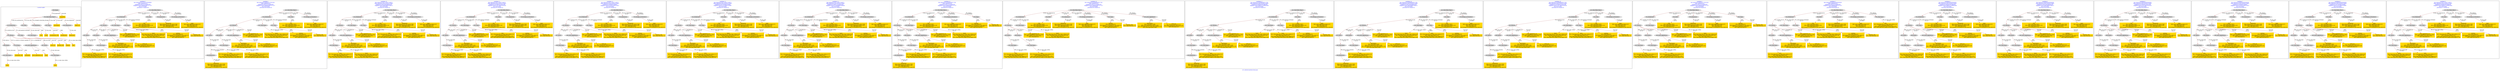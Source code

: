 digraph n0 {
fontcolor="blue"
remincross="true"
label="s15-s-detroit-institute-of-art.json"
subgraph cluster_0 {
label="1-correct model"
n2[style="filled",color="white",fillcolor="lightgray",label="E12_Production1"];
n3[style="filled",color="white",fillcolor="lightgray",label="E21_Person1"];
n4[style="filled",color="white",fillcolor="lightgray",label="E55_Type1"];
n5[style="filled",color="white",fillcolor="lightgray",label="E52_Time-Span3"];
n6[style="filled",color="white",fillcolor="lightgray",label="E69_Death1"];
n7[style="filled",color="white",fillcolor="lightgray",label="E74_Group1"];
n8[style="filled",color="white",fillcolor="lightgray",label="E82_Actor_Appellation1"];
n9[style="filled",color="white",fillcolor="lightgray",label="E67_Birth1"];
n10[shape="plaintext",style="filled",fillcolor="gold",label="artist_uri"];
n11[style="filled",color="white",fillcolor="lightgray",label="E22_Man-Made_Object1"];
n12[style="filled",color="white",fillcolor="lightgray",label="E35_Title1"];
n13[style="filled",color="white",fillcolor="lightgray",label="E8_Acquisition1"];
n14[style="filled",color="white",fillcolor="lightgray",label="E55_Type2"];
n15[shape="plaintext",style="filled",fillcolor="gold",label="provenance"];
n16[style="filled",color="white",fillcolor="lightgray",label="E54_Dimension1"];
n17[shape="plaintext",style="filled",fillcolor="gold",label="object_uri"];
n18[shape="plaintext",style="filled",fillcolor="gold",label="title"];
n19[style="filled",color="white",fillcolor="lightgray",label="E38_Image1"];
n20[shape="plaintext",style="filled",fillcolor="gold",label="imageURL"];
n21[style="filled",color="white",fillcolor="lightgray",label="E52_Time-Span1"];
n22[shape="plaintext",style="filled",fillcolor="gold",label="birth"];
n23[style="filled",color="white",fillcolor="lightgray",label="E52_Time-Span2"];
n24[shape="plaintext",style="filled",fillcolor="gold",label="death"];
n25[shape="plaintext",style="filled",fillcolor="gold",label="date"];
n26[shape="plaintext",style="filled",fillcolor="gold",label="dimensions"];
n27[shape="plaintext",style="filled",fillcolor="gold",label="medium_URI"];
n28[shape="plaintext",style="filled",fillcolor="gold",label="medium"];
n29[shape="plaintext",style="filled",fillcolor="gold",label="classification_URI"];
n30[shape="plaintext",style="filled",fillcolor="gold",label="classification"];
n31[shape="plaintext",style="filled",fillcolor="gold",label="nationality_URI"];
n32[shape="plaintext",style="filled",fillcolor="gold",label="nationality"];
n33[shape="plaintext",style="filled",fillcolor="gold",label="artist_appellation_uri"];
n34[shape="plaintext",style="filled",fillcolor="gold",label="name"];
n35[shape="plaintext",style="filled",fillcolor="gold",label="credit"];
}
subgraph cluster_1 {
label="candidate 0\nlink coherence:0.9130434782608695\nnode coherence:0.9\nconfidence:0.4673712536092287\nmapping score:0.48609344817277317\ncost:221.010002\n-precision:0.7-recall:0.48"
n37[style="filled",color="white",fillcolor="lightgray",label="E12_Production1"];
n38[style="filled",color="white",fillcolor="lightgray",label="E21_Person1"];
n39[style="filled",color="white",fillcolor="lightgray",label="E52_Time-Span2"];
n40[style="filled",color="white",fillcolor="lightgray",label="E55_Type1"];
n41[style="filled",color="white",fillcolor="lightgray",label="E67_Birth1"];
n42[style="filled",color="white",fillcolor="lightgray",label="E69_Death1"];
n43[style="filled",color="white",fillcolor="lightgray",label="E82_Actor_Appellation1"];
n44[style="filled",color="white",fillcolor="lightgray",label="E22_Man-Made_Object1"];
n45[style="filled",color="white",fillcolor="lightgray",label="E35_Title1"];
n46[style="filled",color="white",fillcolor="lightgray",label="E54_Dimension1"];
n47[style="filled",color="white",fillcolor="lightgray",label="E52_Time-Span1"];
n48[style="filled",color="white",fillcolor="lightgray",label="E52_Time-Span3"];
n49[style="filled",color="white",fillcolor="lightgray",label="E29_Design_or_Procedure1"];
n50[shape="plaintext",style="filled",fillcolor="gold",label="medium\n[E55_Type,label,0.5]\n[E29_Design_or_Procedure,P3_has_note,0.5]\n[E82_Actor_Appellation,label,0.0]\n[E55_Type,classLink,0.0]"];
n51[shape="plaintext",style="filled",fillcolor="gold",label="artist_appellation_uri\n[E82_Actor_Appellation,classLink,0.885]\n[E21_Person,classLink,0.115]\n[E35_Title,label,0.0]"];
n52[shape="plaintext",style="filled",fillcolor="gold",label="provenance\n[E35_Title,label,0.568]\n[E82_Actor_Appellation,label,0.226]\n[E52_Time-Span,P82_at_some_time_within,0.118]\n[E52_Time-Span,label,0.088]"];
n53[shape="plaintext",style="filled",fillcolor="gold",label="title\n[E35_Title,label,0.861]\n[E82_Actor_Appellation,label,0.124]\n[E55_Type,label,0.007]\n[E29_Design_or_Procedure,P3_has_note,0.007]"];
n54[shape="plaintext",style="filled",fillcolor="gold",label="death\n[E52_Time-Span,P82_at_some_time_within,0.43]\n[E52_Time-Span,P82b_end_of_the_end,0.38]\n[E52_Time-Span,label,0.1]\n[E52_Time-Span,P82a_begin_of_the_begin,0.09]"];
n55[shape="plaintext",style="filled",fillcolor="gold",label="name\n[E82_Actor_Appellation,label,0.97]\n[E35_Title,label,0.03]\n[E55_Type,label,0.0]\n[E29_Design_or_Procedure,P3_has_note,0.0]"];
n56[shape="plaintext",style="filled",fillcolor="gold",label="artist_uri\n[E21_Person,classLink,0.571]\n[E82_Actor_Appellation,classLink,0.429]\n[E35_Title,label,0.0]"];
n57[shape="plaintext",style="filled",fillcolor="gold",label="medium_URI\n[E55_Type,classLink,1.0]"];
n58[shape="plaintext",style="filled",fillcolor="gold",label="dimensions\n[E54_Dimension,P3_has_note,0.794]\n[E82_Actor_Appellation,label,0.206]\n[E35_Title,label,0.001]\n[E29_Design_or_Procedure,P3_has_note,0.0]"];
n59[shape="plaintext",style="filled",fillcolor="gold",label="birth\n[E52_Time-Span,P82_at_some_time_within,0.377]\n[E52_Time-Span,label,0.321]\n[E52_Time-Span,P82a_begin_of_the_begin,0.273]\n[E52_Time-Span,P82b_end_of_the_end,0.03]"];
n60[shape="plaintext",style="filled",fillcolor="gold",label="date\n[E52_Time-Span,P82_at_some_time_within,0.41]\n[E52_Time-Span,label,0.225]\n[E52_Time-Span,P82b_end_of_the_end,0.187]\n[E52_Time-Span,P82a_begin_of_the_begin,0.178]"];
}
subgraph cluster_2 {
label="candidate 1\nlink coherence:0.8695652173913043\nnode coherence:0.9\nconfidence:0.4673712536092287\nmapping score:0.48609344817277317\ncost:320.010002\n-precision:0.65-recall:0.45"
n62[style="filled",color="white",fillcolor="lightgray",label="E12_Production1"];
n63[style="filled",color="white",fillcolor="lightgray",label="E21_Person1"];
n64[style="filled",color="white",fillcolor="lightgray",label="E52_Time-Span2"];
n65[style="filled",color="white",fillcolor="lightgray",label="E55_Type1"];
n66[style="filled",color="white",fillcolor="lightgray",label="E67_Birth1"];
n67[style="filled",color="white",fillcolor="lightgray",label="E69_Death1"];
n68[style="filled",color="white",fillcolor="lightgray",label="E82_Actor_Appellation1"];
n69[style="filled",color="white",fillcolor="lightgray",label="E22_Man-Made_Object1"];
n70[style="filled",color="white",fillcolor="lightgray",label="E35_Title1"];
n71[style="filled",color="white",fillcolor="lightgray",label="E52_Time-Span1"];
n72[style="filled",color="white",fillcolor="lightgray",label="E52_Time-Span3"];
n73[style="filled",color="white",fillcolor="lightgray",label="E29_Design_or_Procedure1"];
n74[style="filled",color="white",fillcolor="lightgray",label="E54_Dimension1"];
n75[shape="plaintext",style="filled",fillcolor="gold",label="medium\n[E55_Type,label,0.5]\n[E29_Design_or_Procedure,P3_has_note,0.5]\n[E82_Actor_Appellation,label,0.0]\n[E55_Type,classLink,0.0]"];
n76[shape="plaintext",style="filled",fillcolor="gold",label="artist_appellation_uri\n[E82_Actor_Appellation,classLink,0.885]\n[E21_Person,classLink,0.115]\n[E35_Title,label,0.0]"];
n77[shape="plaintext",style="filled",fillcolor="gold",label="provenance\n[E35_Title,label,0.568]\n[E82_Actor_Appellation,label,0.226]\n[E52_Time-Span,P82_at_some_time_within,0.118]\n[E52_Time-Span,label,0.088]"];
n78[shape="plaintext",style="filled",fillcolor="gold",label="title\n[E35_Title,label,0.861]\n[E82_Actor_Appellation,label,0.124]\n[E55_Type,label,0.007]\n[E29_Design_or_Procedure,P3_has_note,0.007]"];
n79[shape="plaintext",style="filled",fillcolor="gold",label="death\n[E52_Time-Span,P82_at_some_time_within,0.43]\n[E52_Time-Span,P82b_end_of_the_end,0.38]\n[E52_Time-Span,label,0.1]\n[E52_Time-Span,P82a_begin_of_the_begin,0.09]"];
n80[shape="plaintext",style="filled",fillcolor="gold",label="name\n[E82_Actor_Appellation,label,0.97]\n[E35_Title,label,0.03]\n[E55_Type,label,0.0]\n[E29_Design_or_Procedure,P3_has_note,0.0]"];
n81[shape="plaintext",style="filled",fillcolor="gold",label="artist_uri\n[E21_Person,classLink,0.571]\n[E82_Actor_Appellation,classLink,0.429]\n[E35_Title,label,0.0]"];
n82[shape="plaintext",style="filled",fillcolor="gold",label="medium_URI\n[E55_Type,classLink,1.0]"];
n83[shape="plaintext",style="filled",fillcolor="gold",label="dimensions\n[E54_Dimension,P3_has_note,0.794]\n[E82_Actor_Appellation,label,0.206]\n[E35_Title,label,0.001]\n[E29_Design_or_Procedure,P3_has_note,0.0]"];
n84[shape="plaintext",style="filled",fillcolor="gold",label="birth\n[E52_Time-Span,P82_at_some_time_within,0.377]\n[E52_Time-Span,label,0.321]\n[E52_Time-Span,P82a_begin_of_the_begin,0.273]\n[E52_Time-Span,P82b_end_of_the_end,0.03]"];
n85[shape="plaintext",style="filled",fillcolor="gold",label="date\n[E52_Time-Span,P82_at_some_time_within,0.41]\n[E52_Time-Span,label,0.225]\n[E52_Time-Span,P82b_end_of_the_end,0.187]\n[E52_Time-Span,P82a_begin_of_the_begin,0.178]"];
}
subgraph cluster_3 {
label="candidate 10\nlink coherence:0.8571428571428571\nnode coherence:0.8421052631578947\nconfidence:0.46225362089381067\nmapping score:0.4802408401384472\ncost:318.010002\n-precision:0.67-recall:0.42"
n87[style="filled",color="white",fillcolor="lightgray",label="E12_Production1"];
n88[style="filled",color="white",fillcolor="lightgray",label="E21_Person1"];
n89[style="filled",color="white",fillcolor="lightgray",label="E52_Time-Span2"];
n90[style="filled",color="white",fillcolor="lightgray",label="E55_Type1"];
n91[style="filled",color="white",fillcolor="lightgray",label="E67_Birth1"];
n92[style="filled",color="white",fillcolor="lightgray",label="E82_Actor_Appellation1"];
n93[style="filled",color="white",fillcolor="lightgray",label="E22_Man-Made_Object1"];
n94[style="filled",color="white",fillcolor="lightgray",label="E35_Title1"];
n95[style="filled",color="white",fillcolor="lightgray",label="E54_Dimension1"];
n96[style="filled",color="white",fillcolor="lightgray",label="E52_Time-Span1"];
n97[style="filled",color="white",fillcolor="lightgray",label="E29_Design_or_Procedure1"];
n98[shape="plaintext",style="filled",fillcolor="gold",label="medium\n[E55_Type,label,0.5]\n[E29_Design_or_Procedure,P3_has_note,0.5]\n[E82_Actor_Appellation,label,0.0]\n[E55_Type,classLink,0.0]"];
n99[shape="plaintext",style="filled",fillcolor="gold",label="birth\n[E52_Time-Span,P82_at_some_time_within,0.377]\n[E52_Time-Span,label,0.321]\n[E52_Time-Span,P82a_begin_of_the_begin,0.273]\n[E52_Time-Span,P82b_end_of_the_end,0.03]"];
n100[shape="plaintext",style="filled",fillcolor="gold",label="artist_appellation_uri\n[E82_Actor_Appellation,classLink,0.885]\n[E21_Person,classLink,0.115]\n[E35_Title,label,0.0]"];
n101[shape="plaintext",style="filled",fillcolor="gold",label="provenance\n[E35_Title,label,0.568]\n[E82_Actor_Appellation,label,0.226]\n[E52_Time-Span,P82_at_some_time_within,0.118]\n[E52_Time-Span,label,0.088]"];
n102[shape="plaintext",style="filled",fillcolor="gold",label="title\n[E35_Title,label,0.861]\n[E82_Actor_Appellation,label,0.124]\n[E55_Type,label,0.007]\n[E29_Design_or_Procedure,P3_has_note,0.007]"];
n103[shape="plaintext",style="filled",fillcolor="gold",label="date\n[E52_Time-Span,P82_at_some_time_within,0.41]\n[E52_Time-Span,label,0.225]\n[E52_Time-Span,P82b_end_of_the_end,0.187]\n[E52_Time-Span,P82a_begin_of_the_begin,0.178]"];
n104[shape="plaintext",style="filled",fillcolor="gold",label="name\n[E82_Actor_Appellation,label,0.97]\n[E35_Title,label,0.03]\n[E55_Type,label,0.0]\n[E29_Design_or_Procedure,P3_has_note,0.0]"];
n105[shape="plaintext",style="filled",fillcolor="gold",label="artist_uri\n[E21_Person,classLink,0.571]\n[E82_Actor_Appellation,classLink,0.429]\n[E35_Title,label,0.0]"];
n106[shape="plaintext",style="filled",fillcolor="gold",label="medium_URI\n[E55_Type,classLink,1.0]"];
n107[shape="plaintext",style="filled",fillcolor="gold",label="dimensions\n[E54_Dimension,P3_has_note,0.794]\n[E82_Actor_Appellation,label,0.206]\n[E35_Title,label,0.001]\n[E29_Design_or_Procedure,P3_has_note,0.0]"];
n108[shape="plaintext",style="filled",fillcolor="gold",label="death\n[E52_Time-Span,P82_at_some_time_within,0.43]\n[E52_Time-Span,P82b_end_of_the_end,0.38]\n[E52_Time-Span,label,0.1]\n[E52_Time-Span,P82a_begin_of_the_begin,0.09]"];
}
subgraph cluster_4 {
label="candidate 11\nlink coherence:0.8571428571428571\nnode coherence:0.8421052631578947\nconfidence:0.45786765745452396\nmapping score:0.4787788523253516\ncost:318.010002\n-precision:0.67-recall:0.42"
n110[style="filled",color="white",fillcolor="lightgray",label="E12_Production1"];
n111[style="filled",color="white",fillcolor="lightgray",label="E21_Person1"];
n112[style="filled",color="white",fillcolor="lightgray",label="E52_Time-Span2"];
n113[style="filled",color="white",fillcolor="lightgray",label="E55_Type1"];
n114[style="filled",color="white",fillcolor="lightgray",label="E67_Birth1"];
n115[style="filled",color="white",fillcolor="lightgray",label="E82_Actor_Appellation1"];
n116[style="filled",color="white",fillcolor="lightgray",label="E22_Man-Made_Object1"];
n117[style="filled",color="white",fillcolor="lightgray",label="E35_Title1"];
n118[style="filled",color="white",fillcolor="lightgray",label="E54_Dimension1"];
n119[style="filled",color="white",fillcolor="lightgray",label="E52_Time-Span1"];
n120[style="filled",color="white",fillcolor="lightgray",label="E29_Design_or_Procedure1"];
n121[shape="plaintext",style="filled",fillcolor="gold",label="medium\n[E55_Type,label,0.5]\n[E29_Design_or_Procedure,P3_has_note,0.5]\n[E82_Actor_Appellation,label,0.0]\n[E55_Type,classLink,0.0]"];
n122[shape="plaintext",style="filled",fillcolor="gold",label="birth\n[E52_Time-Span,P82_at_some_time_within,0.377]\n[E52_Time-Span,label,0.321]\n[E52_Time-Span,P82a_begin_of_the_begin,0.273]\n[E52_Time-Span,P82b_end_of_the_end,0.03]"];
n123[shape="plaintext",style="filled",fillcolor="gold",label="artist_appellation_uri\n[E82_Actor_Appellation,classLink,0.885]\n[E21_Person,classLink,0.115]\n[E35_Title,label,0.0]"];
n124[shape="plaintext",style="filled",fillcolor="gold",label="provenance\n[E35_Title,label,0.568]\n[E82_Actor_Appellation,label,0.226]\n[E52_Time-Span,P82_at_some_time_within,0.118]\n[E52_Time-Span,label,0.088]"];
n125[shape="plaintext",style="filled",fillcolor="gold",label="title\n[E35_Title,label,0.861]\n[E82_Actor_Appellation,label,0.124]\n[E55_Type,label,0.007]\n[E29_Design_or_Procedure,P3_has_note,0.007]"];
n126[shape="plaintext",style="filled",fillcolor="gold",label="date\n[E52_Time-Span,P82_at_some_time_within,0.41]\n[E52_Time-Span,label,0.225]\n[E52_Time-Span,P82b_end_of_the_end,0.187]\n[E52_Time-Span,P82a_begin_of_the_begin,0.178]"];
n127[shape="plaintext",style="filled",fillcolor="gold",label="name\n[E82_Actor_Appellation,label,0.97]\n[E35_Title,label,0.03]\n[E55_Type,label,0.0]\n[E29_Design_or_Procedure,P3_has_note,0.0]"];
n128[shape="plaintext",style="filled",fillcolor="gold",label="artist_uri\n[E21_Person,classLink,0.571]\n[E82_Actor_Appellation,classLink,0.429]\n[E35_Title,label,0.0]"];
n129[shape="plaintext",style="filled",fillcolor="gold",label="medium_URI\n[E55_Type,classLink,1.0]"];
n130[shape="plaintext",style="filled",fillcolor="gold",label="dimensions\n[E54_Dimension,P3_has_note,0.794]\n[E82_Actor_Appellation,label,0.206]\n[E35_Title,label,0.001]\n[E29_Design_or_Procedure,P3_has_note,0.0]"];
n131[shape="plaintext",style="filled",fillcolor="gold",label="death\n[E52_Time-Span,P82_at_some_time_within,0.43]\n[E52_Time-Span,P82b_end_of_the_end,0.38]\n[E52_Time-Span,label,0.1]\n[E52_Time-Span,P82a_begin_of_the_begin,0.09]"];
}
subgraph cluster_5 {
label="candidate 12\nlink coherence:0.8571428571428571\nnode coherence:0.8421052631578947\nconfidence:0.45056057950857\nmapping score:0.47634315967670027\ncost:318.010002\n-precision:0.67-recall:0.42"
n133[style="filled",color="white",fillcolor="lightgray",label="E12_Production1"];
n134[style="filled",color="white",fillcolor="lightgray",label="E21_Person1"];
n135[style="filled",color="white",fillcolor="lightgray",label="E52_Time-Span2"];
n136[style="filled",color="white",fillcolor="lightgray",label="E55_Type1"];
n137[style="filled",color="white",fillcolor="lightgray",label="E67_Birth1"];
n138[style="filled",color="white",fillcolor="lightgray",label="E82_Actor_Appellation1"];
n139[style="filled",color="white",fillcolor="lightgray",label="E22_Man-Made_Object1"];
n140[style="filled",color="white",fillcolor="lightgray",label="E35_Title1"];
n141[style="filled",color="white",fillcolor="lightgray",label="E54_Dimension1"];
n142[style="filled",color="white",fillcolor="lightgray",label="E52_Time-Span1"];
n143[style="filled",color="white",fillcolor="lightgray",label="E29_Design_or_Procedure1"];
n144[shape="plaintext",style="filled",fillcolor="gold",label="medium\n[E55_Type,label,0.5]\n[E29_Design_or_Procedure,P3_has_note,0.5]\n[E82_Actor_Appellation,label,0.0]\n[E55_Type,classLink,0.0]"];
n145[shape="plaintext",style="filled",fillcolor="gold",label="date\n[E52_Time-Span,P82_at_some_time_within,0.41]\n[E52_Time-Span,label,0.225]\n[E52_Time-Span,P82b_end_of_the_end,0.187]\n[E52_Time-Span,P82a_begin_of_the_begin,0.178]"];
n146[shape="plaintext",style="filled",fillcolor="gold",label="artist_appellation_uri\n[E82_Actor_Appellation,classLink,0.885]\n[E21_Person,classLink,0.115]\n[E35_Title,label,0.0]"];
n147[shape="plaintext",style="filled",fillcolor="gold",label="provenance\n[E35_Title,label,0.568]\n[E82_Actor_Appellation,label,0.226]\n[E52_Time-Span,P82_at_some_time_within,0.118]\n[E52_Time-Span,label,0.088]"];
n148[shape="plaintext",style="filled",fillcolor="gold",label="title\n[E35_Title,label,0.861]\n[E82_Actor_Appellation,label,0.124]\n[E55_Type,label,0.007]\n[E29_Design_or_Procedure,P3_has_note,0.007]"];
n149[shape="plaintext",style="filled",fillcolor="gold",label="death\n[E52_Time-Span,P82_at_some_time_within,0.43]\n[E52_Time-Span,P82b_end_of_the_end,0.38]\n[E52_Time-Span,label,0.1]\n[E52_Time-Span,P82a_begin_of_the_begin,0.09]"];
n150[shape="plaintext",style="filled",fillcolor="gold",label="name\n[E82_Actor_Appellation,label,0.97]\n[E35_Title,label,0.03]\n[E55_Type,label,0.0]\n[E29_Design_or_Procedure,P3_has_note,0.0]"];
n151[shape="plaintext",style="filled",fillcolor="gold",label="artist_uri\n[E21_Person,classLink,0.571]\n[E82_Actor_Appellation,classLink,0.429]\n[E35_Title,label,0.0]"];
n152[shape="plaintext",style="filled",fillcolor="gold",label="medium_URI\n[E55_Type,classLink,1.0]"];
n153[shape="plaintext",style="filled",fillcolor="gold",label="dimensions\n[E54_Dimension,P3_has_note,0.794]\n[E82_Actor_Appellation,label,0.206]\n[E35_Title,label,0.001]\n[E29_Design_or_Procedure,P3_has_note,0.0]"];
n154[shape="plaintext",style="filled",fillcolor="gold",label="birth\n[E52_Time-Span,P82_at_some_time_within,0.377]\n[E52_Time-Span,label,0.321]\n[E52_Time-Span,P82a_begin_of_the_begin,0.273]\n[E52_Time-Span,P82b_end_of_the_end,0.03]"];
}
subgraph cluster_6 {
label="candidate 13\nlink coherence:0.8571428571428571\nnode coherence:0.8421052631578947\nconfidence:0.4471630842344681\nmapping score:0.4752106612519997\ncost:318.010002\n-precision:0.67-recall:0.42"
n156[style="filled",color="white",fillcolor="lightgray",label="E12_Production1"];
n157[style="filled",color="white",fillcolor="lightgray",label="E21_Person1"];
n158[style="filled",color="white",fillcolor="lightgray",label="E52_Time-Span2"];
n159[style="filled",color="white",fillcolor="lightgray",label="E55_Type1"];
n160[style="filled",color="white",fillcolor="lightgray",label="E67_Birth1"];
n161[style="filled",color="white",fillcolor="lightgray",label="E82_Actor_Appellation1"];
n162[style="filled",color="white",fillcolor="lightgray",label="E22_Man-Made_Object1"];
n163[style="filled",color="white",fillcolor="lightgray",label="E35_Title1"];
n164[style="filled",color="white",fillcolor="lightgray",label="E54_Dimension1"];
n165[style="filled",color="white",fillcolor="lightgray",label="E52_Time-Span1"];
n166[style="filled",color="white",fillcolor="lightgray",label="E29_Design_or_Procedure1"];
n167[shape="plaintext",style="filled",fillcolor="gold",label="date\n[E52_Time-Span,P82_at_some_time_within,0.41]\n[E52_Time-Span,label,0.225]\n[E52_Time-Span,P82b_end_of_the_end,0.187]\n[E52_Time-Span,P82a_begin_of_the_begin,0.178]"];
n168[shape="plaintext",style="filled",fillcolor="gold",label="medium\n[E55_Type,label,0.5]\n[E29_Design_or_Procedure,P3_has_note,0.5]\n[E82_Actor_Appellation,label,0.0]\n[E55_Type,classLink,0.0]"];
n169[shape="plaintext",style="filled",fillcolor="gold",label="artist_appellation_uri\n[E82_Actor_Appellation,classLink,0.885]\n[E21_Person,classLink,0.115]\n[E35_Title,label,0.0]"];
n170[shape="plaintext",style="filled",fillcolor="gold",label="provenance\n[E35_Title,label,0.568]\n[E82_Actor_Appellation,label,0.226]\n[E52_Time-Span,P82_at_some_time_within,0.118]\n[E52_Time-Span,label,0.088]"];
n171[shape="plaintext",style="filled",fillcolor="gold",label="title\n[E35_Title,label,0.861]\n[E82_Actor_Appellation,label,0.124]\n[E55_Type,label,0.007]\n[E29_Design_or_Procedure,P3_has_note,0.007]"];
n172[shape="plaintext",style="filled",fillcolor="gold",label="death\n[E52_Time-Span,P82_at_some_time_within,0.43]\n[E52_Time-Span,P82b_end_of_the_end,0.38]\n[E52_Time-Span,label,0.1]\n[E52_Time-Span,P82a_begin_of_the_begin,0.09]"];
n173[shape="plaintext",style="filled",fillcolor="gold",label="name\n[E82_Actor_Appellation,label,0.97]\n[E35_Title,label,0.03]\n[E55_Type,label,0.0]\n[E29_Design_or_Procedure,P3_has_note,0.0]"];
n174[shape="plaintext",style="filled",fillcolor="gold",label="artist_uri\n[E21_Person,classLink,0.571]\n[E82_Actor_Appellation,classLink,0.429]\n[E35_Title,label,0.0]"];
n175[shape="plaintext",style="filled",fillcolor="gold",label="medium_URI\n[E55_Type,classLink,1.0]"];
n176[shape="plaintext",style="filled",fillcolor="gold",label="dimensions\n[E54_Dimension,P3_has_note,0.794]\n[E82_Actor_Appellation,label,0.206]\n[E35_Title,label,0.001]\n[E29_Design_or_Procedure,P3_has_note,0.0]"];
n177[shape="plaintext",style="filled",fillcolor="gold",label="birth\n[E52_Time-Span,P82_at_some_time_within,0.377]\n[E52_Time-Span,label,0.321]\n[E52_Time-Span,P82a_begin_of_the_begin,0.273]\n[E52_Time-Span,P82b_end_of_the_end,0.03]"];
}
subgraph cluster_7 {
label="candidate 14\nlink coherence:0.8571428571428571\nnode coherence:0.8421052631578947\nconfidence:0.44631752450874057\nmapping score:0.47492880801009046\ncost:318.010002\n-precision:0.67-recall:0.42"
n179[style="filled",color="white",fillcolor="lightgray",label="E12_Production1"];
n180[style="filled",color="white",fillcolor="lightgray",label="E21_Person1"];
n181[style="filled",color="white",fillcolor="lightgray",label="E52_Time-Span2"];
n182[style="filled",color="white",fillcolor="lightgray",label="E55_Type1"];
n183[style="filled",color="white",fillcolor="lightgray",label="E67_Birth1"];
n184[style="filled",color="white",fillcolor="lightgray",label="E82_Actor_Appellation1"];
n185[style="filled",color="white",fillcolor="lightgray",label="E22_Man-Made_Object1"];
n186[style="filled",color="white",fillcolor="lightgray",label="E35_Title1"];
n187[style="filled",color="white",fillcolor="lightgray",label="E54_Dimension1"];
n188[style="filled",color="white",fillcolor="lightgray",label="E52_Time-Span1"];
n189[style="filled",color="white",fillcolor="lightgray",label="E29_Design_or_Procedure1"];
n190[shape="plaintext",style="filled",fillcolor="gold",label="medium\n[E55_Type,label,0.5]\n[E29_Design_or_Procedure,P3_has_note,0.5]\n[E82_Actor_Appellation,label,0.0]\n[E55_Type,classLink,0.0]"];
n191[shape="plaintext",style="filled",fillcolor="gold",label="date\n[E52_Time-Span,P82_at_some_time_within,0.41]\n[E52_Time-Span,label,0.225]\n[E52_Time-Span,P82b_end_of_the_end,0.187]\n[E52_Time-Span,P82a_begin_of_the_begin,0.178]"];
n192[shape="plaintext",style="filled",fillcolor="gold",label="artist_appellation_uri\n[E82_Actor_Appellation,classLink,0.885]\n[E21_Person,classLink,0.115]\n[E35_Title,label,0.0]"];
n193[shape="plaintext",style="filled",fillcolor="gold",label="provenance\n[E35_Title,label,0.568]\n[E82_Actor_Appellation,label,0.226]\n[E52_Time-Span,P82_at_some_time_within,0.118]\n[E52_Time-Span,label,0.088]"];
n194[shape="plaintext",style="filled",fillcolor="gold",label="title\n[E35_Title,label,0.861]\n[E82_Actor_Appellation,label,0.124]\n[E55_Type,label,0.007]\n[E29_Design_or_Procedure,P3_has_note,0.007]"];
n195[shape="plaintext",style="filled",fillcolor="gold",label="death\n[E52_Time-Span,P82_at_some_time_within,0.43]\n[E52_Time-Span,P82b_end_of_the_end,0.38]\n[E52_Time-Span,label,0.1]\n[E52_Time-Span,P82a_begin_of_the_begin,0.09]"];
n196[shape="plaintext",style="filled",fillcolor="gold",label="name\n[E82_Actor_Appellation,label,0.97]\n[E35_Title,label,0.03]\n[E55_Type,label,0.0]\n[E29_Design_or_Procedure,P3_has_note,0.0]"];
n197[shape="plaintext",style="filled",fillcolor="gold",label="artist_uri\n[E21_Person,classLink,0.571]\n[E82_Actor_Appellation,classLink,0.429]\n[E35_Title,label,0.0]"];
n198[shape="plaintext",style="filled",fillcolor="gold",label="medium_URI\n[E55_Type,classLink,1.0]"];
n199[shape="plaintext",style="filled",fillcolor="gold",label="dimensions\n[E54_Dimension,P3_has_note,0.794]\n[E82_Actor_Appellation,label,0.206]\n[E35_Title,label,0.001]\n[E29_Design_or_Procedure,P3_has_note,0.0]"];
n200[shape="plaintext",style="filled",fillcolor="gold",label="birth\n[E52_Time-Span,P82_at_some_time_within,0.377]\n[E52_Time-Span,label,0.321]\n[E52_Time-Span,P82a_begin_of_the_begin,0.273]\n[E52_Time-Span,P82b_end_of_the_end,0.03]"];
}
subgraph cluster_8 {
label="candidate 15\nlink coherence:0.8260869565217391\nnode coherence:0.9\nconfidence:0.4673712536092287\nmapping score:0.48609344817277317\ncost:419.020004\n-precision:0.61-recall:0.42"
n202[style="filled",color="white",fillcolor="lightgray",label="E12_Production1"];
n203[style="filled",color="white",fillcolor="lightgray",label="E21_Person1"];
n204[style="filled",color="white",fillcolor="lightgray",label="E52_Time-Span2"];
n205[style="filled",color="white",fillcolor="lightgray",label="E67_Birth1"];
n206[style="filled",color="white",fillcolor="lightgray",label="E69_Death1"];
n207[style="filled",color="white",fillcolor="lightgray",label="E82_Actor_Appellation1"];
n208[style="filled",color="white",fillcolor="lightgray",label="E22_Man-Made_Object1"];
n209[style="filled",color="white",fillcolor="lightgray",label="E35_Title1"];
n210[style="filled",color="white",fillcolor="lightgray",label="E52_Time-Span1"];
n211[style="filled",color="white",fillcolor="lightgray",label="E52_Time-Span3"];
n212[style="filled",color="white",fillcolor="lightgray",label="E29_Design_or_Procedure1"];
n213[style="filled",color="white",fillcolor="lightgray",label="E55_Type1"];
n214[style="filled",color="white",fillcolor="lightgray",label="E54_Dimension1"];
n215[shape="plaintext",style="filled",fillcolor="gold",label="medium\n[E55_Type,label,0.5]\n[E29_Design_or_Procedure,P3_has_note,0.5]\n[E82_Actor_Appellation,label,0.0]\n[E55_Type,classLink,0.0]"];
n216[shape="plaintext",style="filled",fillcolor="gold",label="artist_appellation_uri\n[E82_Actor_Appellation,classLink,0.885]\n[E21_Person,classLink,0.115]\n[E35_Title,label,0.0]"];
n217[shape="plaintext",style="filled",fillcolor="gold",label="provenance\n[E35_Title,label,0.568]\n[E82_Actor_Appellation,label,0.226]\n[E52_Time-Span,P82_at_some_time_within,0.118]\n[E52_Time-Span,label,0.088]"];
n218[shape="plaintext",style="filled",fillcolor="gold",label="title\n[E35_Title,label,0.861]\n[E82_Actor_Appellation,label,0.124]\n[E55_Type,label,0.007]\n[E29_Design_or_Procedure,P3_has_note,0.007]"];
n219[shape="plaintext",style="filled",fillcolor="gold",label="death\n[E52_Time-Span,P82_at_some_time_within,0.43]\n[E52_Time-Span,P82b_end_of_the_end,0.38]\n[E52_Time-Span,label,0.1]\n[E52_Time-Span,P82a_begin_of_the_begin,0.09]"];
n220[shape="plaintext",style="filled",fillcolor="gold",label="name\n[E82_Actor_Appellation,label,0.97]\n[E35_Title,label,0.03]\n[E55_Type,label,0.0]\n[E29_Design_or_Procedure,P3_has_note,0.0]"];
n221[shape="plaintext",style="filled",fillcolor="gold",label="artist_uri\n[E21_Person,classLink,0.571]\n[E82_Actor_Appellation,classLink,0.429]\n[E35_Title,label,0.0]"];
n222[shape="plaintext",style="filled",fillcolor="gold",label="medium_URI\n[E55_Type,classLink,1.0]"];
n223[shape="plaintext",style="filled",fillcolor="gold",label="dimensions\n[E54_Dimension,P3_has_note,0.794]\n[E82_Actor_Appellation,label,0.206]\n[E35_Title,label,0.001]\n[E29_Design_or_Procedure,P3_has_note,0.0]"];
n224[shape="plaintext",style="filled",fillcolor="gold",label="birth\n[E52_Time-Span,P82_at_some_time_within,0.377]\n[E52_Time-Span,label,0.321]\n[E52_Time-Span,P82a_begin_of_the_begin,0.273]\n[E52_Time-Span,P82b_end_of_the_end,0.03]"];
n225[shape="plaintext",style="filled",fillcolor="gold",label="date\n[E52_Time-Span,P82_at_some_time_within,0.41]\n[E52_Time-Span,label,0.225]\n[E52_Time-Span,P82b_end_of_the_end,0.187]\n[E52_Time-Span,P82a_begin_of_the_begin,0.178]"];
}
subgraph cluster_9 {
label="candidate 16\nlink coherence:0.8260869565217391\nnode coherence:0.9\nconfidence:0.4673712536092287\nmapping score:0.48609344817277317\ncost:419.030006\n-precision:0.61-recall:0.42"
n227[style="filled",color="white",fillcolor="lightgray",label="E12_Production1"];
n228[style="filled",color="white",fillcolor="lightgray",label="E21_Person1"];
n229[style="filled",color="white",fillcolor="lightgray",label="E52_Time-Span2"];
n230[style="filled",color="white",fillcolor="lightgray",label="E67_Birth1"];
n231[style="filled",color="white",fillcolor="lightgray",label="E69_Death1"];
n232[style="filled",color="white",fillcolor="lightgray",label="E22_Man-Made_Object1"];
n233[style="filled",color="white",fillcolor="lightgray",label="E35_Title1"];
n234[style="filled",color="white",fillcolor="lightgray",label="E54_Dimension1"];
n235[style="filled",color="white",fillcolor="lightgray",label="E52_Time-Span1"];
n236[style="filled",color="white",fillcolor="lightgray",label="E52_Time-Span3"];
n237[style="filled",color="white",fillcolor="lightgray",label="E29_Design_or_Procedure1"];
n238[style="filled",color="white",fillcolor="lightgray",label="E55_Type1"];
n239[style="filled",color="white",fillcolor="lightgray",label="E82_Actor_Appellation1"];
n240[shape="plaintext",style="filled",fillcolor="gold",label="medium\n[E55_Type,label,0.5]\n[E29_Design_or_Procedure,P3_has_note,0.5]\n[E82_Actor_Appellation,label,0.0]\n[E55_Type,classLink,0.0]"];
n241[shape="plaintext",style="filled",fillcolor="gold",label="artist_appellation_uri\n[E82_Actor_Appellation,classLink,0.885]\n[E21_Person,classLink,0.115]\n[E35_Title,label,0.0]"];
n242[shape="plaintext",style="filled",fillcolor="gold",label="provenance\n[E35_Title,label,0.568]\n[E82_Actor_Appellation,label,0.226]\n[E52_Time-Span,P82_at_some_time_within,0.118]\n[E52_Time-Span,label,0.088]"];
n243[shape="plaintext",style="filled",fillcolor="gold",label="title\n[E35_Title,label,0.861]\n[E82_Actor_Appellation,label,0.124]\n[E55_Type,label,0.007]\n[E29_Design_or_Procedure,P3_has_note,0.007]"];
n244[shape="plaintext",style="filled",fillcolor="gold",label="death\n[E52_Time-Span,P82_at_some_time_within,0.43]\n[E52_Time-Span,P82b_end_of_the_end,0.38]\n[E52_Time-Span,label,0.1]\n[E52_Time-Span,P82a_begin_of_the_begin,0.09]"];
n245[shape="plaintext",style="filled",fillcolor="gold",label="name\n[E82_Actor_Appellation,label,0.97]\n[E35_Title,label,0.03]\n[E55_Type,label,0.0]\n[E29_Design_or_Procedure,P3_has_note,0.0]"];
n246[shape="plaintext",style="filled",fillcolor="gold",label="artist_uri\n[E21_Person,classLink,0.571]\n[E82_Actor_Appellation,classLink,0.429]\n[E35_Title,label,0.0]"];
n247[shape="plaintext",style="filled",fillcolor="gold",label="medium_URI\n[E55_Type,classLink,1.0]"];
n248[shape="plaintext",style="filled",fillcolor="gold",label="dimensions\n[E54_Dimension,P3_has_note,0.794]\n[E82_Actor_Appellation,label,0.206]\n[E35_Title,label,0.001]\n[E29_Design_or_Procedure,P3_has_note,0.0]"];
n249[shape="plaintext",style="filled",fillcolor="gold",label="birth\n[E52_Time-Span,P82_at_some_time_within,0.377]\n[E52_Time-Span,label,0.321]\n[E52_Time-Span,P82a_begin_of_the_begin,0.273]\n[E52_Time-Span,P82b_end_of_the_end,0.03]"];
n250[shape="plaintext",style="filled",fillcolor="gold",label="date\n[E52_Time-Span,P82_at_some_time_within,0.41]\n[E52_Time-Span,label,0.225]\n[E52_Time-Span,P82b_end_of_the_end,0.187]\n[E52_Time-Span,P82a_begin_of_the_begin,0.178]"];
}
subgraph cluster_10 {
label="candidate 17\nlink coherence:0.8260869565217391\nnode coherence:0.8421052631578947\nconfidence:0.4628424307680548\nmapping score:0.48043711009652856\ncost:419.010002\n-precision:0.61-recall:0.42"
n252[style="filled",color="white",fillcolor="lightgray",label="E12_Production1"];
n253[style="filled",color="white",fillcolor="lightgray",label="E21_Person1"];
n254[style="filled",color="white",fillcolor="lightgray",label="E52_Time-Span2"];
n255[style="filled",color="white",fillcolor="lightgray",label="E55_Type1"];
n256[style="filled",color="white",fillcolor="lightgray",label="E67_Birth1"];
n257[style="filled",color="white",fillcolor="lightgray",label="E69_Death1"];
n258[style="filled",color="white",fillcolor="lightgray",label="E82_Actor_Appellation1"];
n259[style="filled",color="white",fillcolor="lightgray",label="E22_Man-Made_Object1"];
n260[style="filled",color="white",fillcolor="lightgray",label="E35_Title1"];
n261[style="filled",color="white",fillcolor="lightgray",label="E52_Time-Span1"];
n262[style="filled",color="white",fillcolor="lightgray",label="E52_Time-Span3"];
n263[style="filled",color="white",fillcolor="lightgray",label="E29_Design_or_Procedure1"];
n264[style="filled",color="white",fillcolor="lightgray",label="E54_Dimension1"];
n265[shape="plaintext",style="filled",fillcolor="gold",label="medium\n[E55_Type,label,0.5]\n[E29_Design_or_Procedure,P3_has_note,0.5]\n[E82_Actor_Appellation,label,0.0]\n[E55_Type,classLink,0.0]"];
n266[shape="plaintext",style="filled",fillcolor="gold",label="death\n[E52_Time-Span,P82_at_some_time_within,0.43]\n[E52_Time-Span,P82b_end_of_the_end,0.38]\n[E52_Time-Span,label,0.1]\n[E52_Time-Span,P82a_begin_of_the_begin,0.09]"];
n267[shape="plaintext",style="filled",fillcolor="gold",label="artist_appellation_uri\n[E82_Actor_Appellation,classLink,0.885]\n[E21_Person,classLink,0.115]\n[E35_Title,label,0.0]"];
n268[shape="plaintext",style="filled",fillcolor="gold",label="provenance\n[E35_Title,label,0.568]\n[E82_Actor_Appellation,label,0.226]\n[E52_Time-Span,P82_at_some_time_within,0.118]\n[E52_Time-Span,label,0.088]"];
n269[shape="plaintext",style="filled",fillcolor="gold",label="title\n[E35_Title,label,0.861]\n[E82_Actor_Appellation,label,0.124]\n[E55_Type,label,0.007]\n[E29_Design_or_Procedure,P3_has_note,0.007]"];
n270[shape="plaintext",style="filled",fillcolor="gold",label="birth\n[E52_Time-Span,P82_at_some_time_within,0.377]\n[E52_Time-Span,label,0.321]\n[E52_Time-Span,P82a_begin_of_the_begin,0.273]\n[E52_Time-Span,P82b_end_of_the_end,0.03]"];
n271[shape="plaintext",style="filled",fillcolor="gold",label="name\n[E82_Actor_Appellation,label,0.97]\n[E35_Title,label,0.03]\n[E55_Type,label,0.0]\n[E29_Design_or_Procedure,P3_has_note,0.0]"];
n272[shape="plaintext",style="filled",fillcolor="gold",label="artist_uri\n[E21_Person,classLink,0.571]\n[E82_Actor_Appellation,classLink,0.429]\n[E35_Title,label,0.0]"];
n273[shape="plaintext",style="filled",fillcolor="gold",label="medium_URI\n[E55_Type,classLink,1.0]"];
n274[shape="plaintext",style="filled",fillcolor="gold",label="dimensions\n[E54_Dimension,P3_has_note,0.794]\n[E82_Actor_Appellation,label,0.206]\n[E35_Title,label,0.001]\n[E29_Design_or_Procedure,P3_has_note,0.0]"];
n275[shape="plaintext",style="filled",fillcolor="gold",label="date\n[E52_Time-Span,P82_at_some_time_within,0.41]\n[E52_Time-Span,label,0.225]\n[E52_Time-Span,P82b_end_of_the_end,0.187]\n[E52_Time-Span,P82a_begin_of_the_begin,0.178]"];
}
subgraph cluster_11 {
label="candidate 18\nlink coherence:0.8260869565217391\nnode coherence:0.8421052631578947\nconfidence:0.46225362089381067\nmapping score:0.4802408401384472\ncost:419.010002\n-precision:0.61-recall:0.42"
n277[style="filled",color="white",fillcolor="lightgray",label="E12_Production1"];
n278[style="filled",color="white",fillcolor="lightgray",label="E21_Person1"];
n279[style="filled",color="white",fillcolor="lightgray",label="E52_Time-Span2"];
n280[style="filled",color="white",fillcolor="lightgray",label="E55_Type1"];
n281[style="filled",color="white",fillcolor="lightgray",label="E67_Birth1"];
n282[style="filled",color="white",fillcolor="lightgray",label="E69_Death1"];
n283[style="filled",color="white",fillcolor="lightgray",label="E82_Actor_Appellation1"];
n284[style="filled",color="white",fillcolor="lightgray",label="E22_Man-Made_Object1"];
n285[style="filled",color="white",fillcolor="lightgray",label="E35_Title1"];
n286[style="filled",color="white",fillcolor="lightgray",label="E52_Time-Span1"];
n287[style="filled",color="white",fillcolor="lightgray",label="E52_Time-Span3"];
n288[style="filled",color="white",fillcolor="lightgray",label="E29_Design_or_Procedure1"];
n289[style="filled",color="white",fillcolor="lightgray",label="E54_Dimension1"];
n290[shape="plaintext",style="filled",fillcolor="gold",label="medium\n[E55_Type,label,0.5]\n[E29_Design_or_Procedure,P3_has_note,0.5]\n[E82_Actor_Appellation,label,0.0]\n[E55_Type,classLink,0.0]"];
n291[shape="plaintext",style="filled",fillcolor="gold",label="artist_appellation_uri\n[E82_Actor_Appellation,classLink,0.885]\n[E21_Person,classLink,0.115]\n[E35_Title,label,0.0]"];
n292[shape="plaintext",style="filled",fillcolor="gold",label="provenance\n[E35_Title,label,0.568]\n[E82_Actor_Appellation,label,0.226]\n[E52_Time-Span,P82_at_some_time_within,0.118]\n[E52_Time-Span,label,0.088]"];
n293[shape="plaintext",style="filled",fillcolor="gold",label="title\n[E35_Title,label,0.861]\n[E82_Actor_Appellation,label,0.124]\n[E55_Type,label,0.007]\n[E29_Design_or_Procedure,P3_has_note,0.007]"];
n294[shape="plaintext",style="filled",fillcolor="gold",label="death\n[E52_Time-Span,P82_at_some_time_within,0.43]\n[E52_Time-Span,P82b_end_of_the_end,0.38]\n[E52_Time-Span,label,0.1]\n[E52_Time-Span,P82a_begin_of_the_begin,0.09]"];
n295[shape="plaintext",style="filled",fillcolor="gold",label="name\n[E82_Actor_Appellation,label,0.97]\n[E35_Title,label,0.03]\n[E55_Type,label,0.0]\n[E29_Design_or_Procedure,P3_has_note,0.0]"];
n296[shape="plaintext",style="filled",fillcolor="gold",label="artist_uri\n[E21_Person,classLink,0.571]\n[E82_Actor_Appellation,classLink,0.429]\n[E35_Title,label,0.0]"];
n297[shape="plaintext",style="filled",fillcolor="gold",label="birth\n[E52_Time-Span,P82_at_some_time_within,0.377]\n[E52_Time-Span,label,0.321]\n[E52_Time-Span,P82a_begin_of_the_begin,0.273]\n[E52_Time-Span,P82b_end_of_the_end,0.03]"];
n298[shape="plaintext",style="filled",fillcolor="gold",label="medium_URI\n[E55_Type,classLink,1.0]"];
n299[shape="plaintext",style="filled",fillcolor="gold",label="dimensions\n[E54_Dimension,P3_has_note,0.794]\n[E82_Actor_Appellation,label,0.206]\n[E35_Title,label,0.001]\n[E29_Design_or_Procedure,P3_has_note,0.0]"];
n300[shape="plaintext",style="filled",fillcolor="gold",label="date\n[E52_Time-Span,P82_at_some_time_within,0.41]\n[E52_Time-Span,label,0.225]\n[E52_Time-Span,P82b_end_of_the_end,0.187]\n[E52_Time-Span,P82a_begin_of_the_begin,0.178]"];
}
subgraph cluster_12 {
label="candidate 19\nlink coherence:0.8260869565217391\nnode coherence:0.8421052631578947\nconfidence:0.45786765745452396\nmapping score:0.4787788523253516\ncost:419.010002\n-precision:0.61-recall:0.42"
n302[style="filled",color="white",fillcolor="lightgray",label="E12_Production1"];
n303[style="filled",color="white",fillcolor="lightgray",label="E21_Person1"];
n304[style="filled",color="white",fillcolor="lightgray",label="E52_Time-Span2"];
n305[style="filled",color="white",fillcolor="lightgray",label="E55_Type1"];
n306[style="filled",color="white",fillcolor="lightgray",label="E67_Birth1"];
n307[style="filled",color="white",fillcolor="lightgray",label="E69_Death1"];
n308[style="filled",color="white",fillcolor="lightgray",label="E82_Actor_Appellation1"];
n309[style="filled",color="white",fillcolor="lightgray",label="E22_Man-Made_Object1"];
n310[style="filled",color="white",fillcolor="lightgray",label="E35_Title1"];
n311[style="filled",color="white",fillcolor="lightgray",label="E52_Time-Span1"];
n312[style="filled",color="white",fillcolor="lightgray",label="E52_Time-Span3"];
n313[style="filled",color="white",fillcolor="lightgray",label="E29_Design_or_Procedure1"];
n314[style="filled",color="white",fillcolor="lightgray",label="E54_Dimension1"];
n315[shape="plaintext",style="filled",fillcolor="gold",label="medium\n[E55_Type,label,0.5]\n[E29_Design_or_Procedure,P3_has_note,0.5]\n[E82_Actor_Appellation,label,0.0]\n[E55_Type,classLink,0.0]"];
n316[shape="plaintext",style="filled",fillcolor="gold",label="artist_appellation_uri\n[E82_Actor_Appellation,classLink,0.885]\n[E21_Person,classLink,0.115]\n[E35_Title,label,0.0]"];
n317[shape="plaintext",style="filled",fillcolor="gold",label="provenance\n[E35_Title,label,0.568]\n[E82_Actor_Appellation,label,0.226]\n[E52_Time-Span,P82_at_some_time_within,0.118]\n[E52_Time-Span,label,0.088]"];
n318[shape="plaintext",style="filled",fillcolor="gold",label="title\n[E35_Title,label,0.861]\n[E82_Actor_Appellation,label,0.124]\n[E55_Type,label,0.007]\n[E29_Design_or_Procedure,P3_has_note,0.007]"];
n319[shape="plaintext",style="filled",fillcolor="gold",label="death\n[E52_Time-Span,P82_at_some_time_within,0.43]\n[E52_Time-Span,P82b_end_of_the_end,0.38]\n[E52_Time-Span,label,0.1]\n[E52_Time-Span,P82a_begin_of_the_begin,0.09]"];
n320[shape="plaintext",style="filled",fillcolor="gold",label="birth\n[E52_Time-Span,P82_at_some_time_within,0.377]\n[E52_Time-Span,label,0.321]\n[E52_Time-Span,P82a_begin_of_the_begin,0.273]\n[E52_Time-Span,P82b_end_of_the_end,0.03]"];
n321[shape="plaintext",style="filled",fillcolor="gold",label="name\n[E82_Actor_Appellation,label,0.97]\n[E35_Title,label,0.03]\n[E55_Type,label,0.0]\n[E29_Design_or_Procedure,P3_has_note,0.0]"];
n322[shape="plaintext",style="filled",fillcolor="gold",label="artist_uri\n[E21_Person,classLink,0.571]\n[E82_Actor_Appellation,classLink,0.429]\n[E35_Title,label,0.0]"];
n323[shape="plaintext",style="filled",fillcolor="gold",label="medium_URI\n[E55_Type,classLink,1.0]"];
n324[shape="plaintext",style="filled",fillcolor="gold",label="dimensions\n[E54_Dimension,P3_has_note,0.794]\n[E82_Actor_Appellation,label,0.206]\n[E35_Title,label,0.001]\n[E29_Design_or_Procedure,P3_has_note,0.0]"];
n325[shape="plaintext",style="filled",fillcolor="gold",label="date\n[E52_Time-Span,P82_at_some_time_within,0.41]\n[E52_Time-Span,label,0.225]\n[E52_Time-Span,P82b_end_of_the_end,0.187]\n[E52_Time-Span,P82a_begin_of_the_begin,0.178]"];
}
subgraph cluster_13 {
label="candidate 2\nlink coherence:0.8695652173913043\nnode coherence:0.9\nconfidence:0.4673712536092287\nmapping score:0.48609344817277317\ncost:320.020004\n-precision:0.65-recall:0.45"
n327[style="filled",color="white",fillcolor="lightgray",label="E12_Production1"];
n328[style="filled",color="white",fillcolor="lightgray",label="E21_Person1"];
n329[style="filled",color="white",fillcolor="lightgray",label="E52_Time-Span2"];
n330[style="filled",color="white",fillcolor="lightgray",label="E67_Birth1"];
n331[style="filled",color="white",fillcolor="lightgray",label="E69_Death1"];
n332[style="filled",color="white",fillcolor="lightgray",label="E82_Actor_Appellation1"];
n333[style="filled",color="white",fillcolor="lightgray",label="E22_Man-Made_Object1"];
n334[style="filled",color="white",fillcolor="lightgray",label="E35_Title1"];
n335[style="filled",color="white",fillcolor="lightgray",label="E54_Dimension1"];
n336[style="filled",color="white",fillcolor="lightgray",label="E52_Time-Span1"];
n337[style="filled",color="white",fillcolor="lightgray",label="E52_Time-Span3"];
n338[style="filled",color="white",fillcolor="lightgray",label="E29_Design_or_Procedure1"];
n339[style="filled",color="white",fillcolor="lightgray",label="E55_Type1"];
n340[shape="plaintext",style="filled",fillcolor="gold",label="medium\n[E55_Type,label,0.5]\n[E29_Design_or_Procedure,P3_has_note,0.5]\n[E82_Actor_Appellation,label,0.0]\n[E55_Type,classLink,0.0]"];
n341[shape="plaintext",style="filled",fillcolor="gold",label="artist_appellation_uri\n[E82_Actor_Appellation,classLink,0.885]\n[E21_Person,classLink,0.115]\n[E35_Title,label,0.0]"];
n342[shape="plaintext",style="filled",fillcolor="gold",label="provenance\n[E35_Title,label,0.568]\n[E82_Actor_Appellation,label,0.226]\n[E52_Time-Span,P82_at_some_time_within,0.118]\n[E52_Time-Span,label,0.088]"];
n343[shape="plaintext",style="filled",fillcolor="gold",label="title\n[E35_Title,label,0.861]\n[E82_Actor_Appellation,label,0.124]\n[E55_Type,label,0.007]\n[E29_Design_or_Procedure,P3_has_note,0.007]"];
n344[shape="plaintext",style="filled",fillcolor="gold",label="death\n[E52_Time-Span,P82_at_some_time_within,0.43]\n[E52_Time-Span,P82b_end_of_the_end,0.38]\n[E52_Time-Span,label,0.1]\n[E52_Time-Span,P82a_begin_of_the_begin,0.09]"];
n345[shape="plaintext",style="filled",fillcolor="gold",label="name\n[E82_Actor_Appellation,label,0.97]\n[E35_Title,label,0.03]\n[E55_Type,label,0.0]\n[E29_Design_or_Procedure,P3_has_note,0.0]"];
n346[shape="plaintext",style="filled",fillcolor="gold",label="artist_uri\n[E21_Person,classLink,0.571]\n[E82_Actor_Appellation,classLink,0.429]\n[E35_Title,label,0.0]"];
n347[shape="plaintext",style="filled",fillcolor="gold",label="medium_URI\n[E55_Type,classLink,1.0]"];
n348[shape="plaintext",style="filled",fillcolor="gold",label="dimensions\n[E54_Dimension,P3_has_note,0.794]\n[E82_Actor_Appellation,label,0.206]\n[E35_Title,label,0.001]\n[E29_Design_or_Procedure,P3_has_note,0.0]"];
n349[shape="plaintext",style="filled",fillcolor="gold",label="birth\n[E52_Time-Span,P82_at_some_time_within,0.377]\n[E52_Time-Span,label,0.321]\n[E52_Time-Span,P82a_begin_of_the_begin,0.273]\n[E52_Time-Span,P82b_end_of_the_end,0.03]"];
n350[shape="plaintext",style="filled",fillcolor="gold",label="date\n[E52_Time-Span,P82_at_some_time_within,0.41]\n[E52_Time-Span,label,0.225]\n[E52_Time-Span,P82b_end_of_the_end,0.187]\n[E52_Time-Span,P82a_begin_of_the_begin,0.178]"];
}
subgraph cluster_14 {
label="candidate 3\nlink coherence:0.8636363636363636\nnode coherence:0.9\nconfidence:0.4673712536092287\nmapping score:0.48609344817277317\ncost:319.020004\n-precision:0.68-recall:0.45"
n352[style="filled",color="white",fillcolor="lightgray",label="E12_Production1"];
n353[style="filled",color="white",fillcolor="lightgray",label="E21_Person1"];
n354[style="filled",color="white",fillcolor="lightgray",label="E52_Time-Span2"];
n355[style="filled",color="white",fillcolor="lightgray",label="E55_Type1"];
n356[style="filled",color="white",fillcolor="lightgray",label="E67_Birth1"];
n357[style="filled",color="white",fillcolor="lightgray",label="E82_Actor_Appellation1"];
n358[style="filled",color="white",fillcolor="lightgray",label="E22_Man-Made_Object1"];
n359[style="filled",color="white",fillcolor="lightgray",label="E35_Title1"];
n360[style="filled",color="white",fillcolor="lightgray",label="E54_Dimension1"];
n361[style="filled",color="white",fillcolor="lightgray",label="E52_Time-Span1"];
n362[style="filled",color="white",fillcolor="lightgray",label="E29_Design_or_Procedure1"];
n363[style="filled",color="white",fillcolor="lightgray",label="E52_Time-Span3"];
n364[shape="plaintext",style="filled",fillcolor="gold",label="medium\n[E55_Type,label,0.5]\n[E29_Design_or_Procedure,P3_has_note,0.5]\n[E82_Actor_Appellation,label,0.0]\n[E55_Type,classLink,0.0]"];
n365[shape="plaintext",style="filled",fillcolor="gold",label="artist_appellation_uri\n[E82_Actor_Appellation,classLink,0.885]\n[E21_Person,classLink,0.115]\n[E35_Title,label,0.0]"];
n366[shape="plaintext",style="filled",fillcolor="gold",label="provenance\n[E35_Title,label,0.568]\n[E82_Actor_Appellation,label,0.226]\n[E52_Time-Span,P82_at_some_time_within,0.118]\n[E52_Time-Span,label,0.088]"];
n367[shape="plaintext",style="filled",fillcolor="gold",label="title\n[E35_Title,label,0.861]\n[E82_Actor_Appellation,label,0.124]\n[E55_Type,label,0.007]\n[E29_Design_or_Procedure,P3_has_note,0.007]"];
n368[shape="plaintext",style="filled",fillcolor="gold",label="death\n[E52_Time-Span,P82_at_some_time_within,0.43]\n[E52_Time-Span,P82b_end_of_the_end,0.38]\n[E52_Time-Span,label,0.1]\n[E52_Time-Span,P82a_begin_of_the_begin,0.09]"];
n369[shape="plaintext",style="filled",fillcolor="gold",label="name\n[E82_Actor_Appellation,label,0.97]\n[E35_Title,label,0.03]\n[E55_Type,label,0.0]\n[E29_Design_or_Procedure,P3_has_note,0.0]"];
n370[shape="plaintext",style="filled",fillcolor="gold",label="artist_uri\n[E21_Person,classLink,0.571]\n[E82_Actor_Appellation,classLink,0.429]\n[E35_Title,label,0.0]"];
n371[shape="plaintext",style="filled",fillcolor="gold",label="medium_URI\n[E55_Type,classLink,1.0]"];
n372[shape="plaintext",style="filled",fillcolor="gold",label="dimensions\n[E54_Dimension,P3_has_note,0.794]\n[E82_Actor_Appellation,label,0.206]\n[E35_Title,label,0.001]\n[E29_Design_or_Procedure,P3_has_note,0.0]"];
n373[shape="plaintext",style="filled",fillcolor="gold",label="birth\n[E52_Time-Span,P82_at_some_time_within,0.377]\n[E52_Time-Span,label,0.321]\n[E52_Time-Span,P82a_begin_of_the_begin,0.273]\n[E52_Time-Span,P82b_end_of_the_end,0.03]"];
n374[shape="plaintext",style="filled",fillcolor="gold",label="date\n[E52_Time-Span,P82_at_some_time_within,0.41]\n[E52_Time-Span,label,0.225]\n[E52_Time-Span,P82b_end_of_the_end,0.187]\n[E52_Time-Span,P82a_begin_of_the_begin,0.178]"];
}
subgraph cluster_15 {
label="candidate 4\nlink coherence:0.8636363636363636\nnode coherence:0.8421052631578947\nconfidence:0.4628424307680548\nmapping score:0.48043711009652856\ncost:319.010002\n-precision:0.68-recall:0.45"
n376[style="filled",color="white",fillcolor="lightgray",label="E12_Production1"];
n377[style="filled",color="white",fillcolor="lightgray",label="E21_Person1"];
n378[style="filled",color="white",fillcolor="lightgray",label="E55_Type1"];
n379[style="filled",color="white",fillcolor="lightgray",label="E67_Birth1"];
n380[style="filled",color="white",fillcolor="lightgray",label="E69_Death1"];
n381[style="filled",color="white",fillcolor="lightgray",label="E82_Actor_Appellation1"];
n382[style="filled",color="white",fillcolor="lightgray",label="E22_Man-Made_Object1"];
n383[style="filled",color="white",fillcolor="lightgray",label="E35_Title1"];
n384[style="filled",color="white",fillcolor="lightgray",label="E54_Dimension1"];
n385[style="filled",color="white",fillcolor="lightgray",label="E52_Time-Span1"];
n386[style="filled",color="white",fillcolor="lightgray",label="E52_Time-Span3"];
n387[style="filled",color="white",fillcolor="lightgray",label="E29_Design_or_Procedure1"];
n388[shape="plaintext",style="filled",fillcolor="gold",label="death\n[E52_Time-Span,P82_at_some_time_within,0.43]\n[E52_Time-Span,P82b_end_of_the_end,0.38]\n[E52_Time-Span,label,0.1]\n[E52_Time-Span,P82a_begin_of_the_begin,0.09]"];
n389[shape="plaintext",style="filled",fillcolor="gold",label="medium\n[E55_Type,label,0.5]\n[E29_Design_or_Procedure,P3_has_note,0.5]\n[E82_Actor_Appellation,label,0.0]\n[E55_Type,classLink,0.0]"];
n390[shape="plaintext",style="filled",fillcolor="gold",label="artist_appellation_uri\n[E82_Actor_Appellation,classLink,0.885]\n[E21_Person,classLink,0.115]\n[E35_Title,label,0.0]"];
n391[shape="plaintext",style="filled",fillcolor="gold",label="provenance\n[E35_Title,label,0.568]\n[E82_Actor_Appellation,label,0.226]\n[E52_Time-Span,P82_at_some_time_within,0.118]\n[E52_Time-Span,label,0.088]"];
n392[shape="plaintext",style="filled",fillcolor="gold",label="title\n[E35_Title,label,0.861]\n[E82_Actor_Appellation,label,0.124]\n[E55_Type,label,0.007]\n[E29_Design_or_Procedure,P3_has_note,0.007]"];
n393[shape="plaintext",style="filled",fillcolor="gold",label="name\n[E82_Actor_Appellation,label,0.97]\n[E35_Title,label,0.03]\n[E55_Type,label,0.0]\n[E29_Design_or_Procedure,P3_has_note,0.0]"];
n394[shape="plaintext",style="filled",fillcolor="gold",label="artist_uri\n[E21_Person,classLink,0.571]\n[E82_Actor_Appellation,classLink,0.429]\n[E35_Title,label,0.0]"];
n395[shape="plaintext",style="filled",fillcolor="gold",label="medium_URI\n[E55_Type,classLink,1.0]"];
n396[shape="plaintext",style="filled",fillcolor="gold",label="dimensions\n[E54_Dimension,P3_has_note,0.794]\n[E82_Actor_Appellation,label,0.206]\n[E35_Title,label,0.001]\n[E29_Design_or_Procedure,P3_has_note,0.0]"];
n397[shape="plaintext",style="filled",fillcolor="gold",label="birth\n[E52_Time-Span,P82_at_some_time_within,0.377]\n[E52_Time-Span,label,0.321]\n[E52_Time-Span,P82a_begin_of_the_begin,0.273]\n[E52_Time-Span,P82b_end_of_the_end,0.03]"];
n398[shape="plaintext",style="filled",fillcolor="gold",label="date\n[E52_Time-Span,P82_at_some_time_within,0.41]\n[E52_Time-Span,label,0.225]\n[E52_Time-Span,P82b_end_of_the_end,0.187]\n[E52_Time-Span,P82a_begin_of_the_begin,0.178]"];
}
subgraph cluster_16 {
label="candidate 5\nlink coherence:0.8636363636363636\nnode coherence:0.8421052631578947\nconfidence:0.46225362089381067\nmapping score:0.4802408401384472\ncost:319.010002\n-precision:0.64-recall:0.42"
n400[style="filled",color="white",fillcolor="lightgray",label="E12_Production1"];
n401[style="filled",color="white",fillcolor="lightgray",label="E21_Person1"];
n402[style="filled",color="white",fillcolor="lightgray",label="E55_Type1"];
n403[style="filled",color="white",fillcolor="lightgray",label="E67_Birth1"];
n404[style="filled",color="white",fillcolor="lightgray",label="E69_Death1"];
n405[style="filled",color="white",fillcolor="lightgray",label="E82_Actor_Appellation1"];
n406[style="filled",color="white",fillcolor="lightgray",label="E22_Man-Made_Object1"];
n407[style="filled",color="white",fillcolor="lightgray",label="E35_Title1"];
n408[style="filled",color="white",fillcolor="lightgray",label="E54_Dimension1"];
n409[style="filled",color="white",fillcolor="lightgray",label="E52_Time-Span1"];
n410[style="filled",color="white",fillcolor="lightgray",label="E52_Time-Span3"];
n411[style="filled",color="white",fillcolor="lightgray",label="E29_Design_or_Procedure1"];
n412[shape="plaintext",style="filled",fillcolor="gold",label="medium\n[E55_Type,label,0.5]\n[E29_Design_or_Procedure,P3_has_note,0.5]\n[E82_Actor_Appellation,label,0.0]\n[E55_Type,classLink,0.0]"];
n413[shape="plaintext",style="filled",fillcolor="gold",label="birth\n[E52_Time-Span,P82_at_some_time_within,0.377]\n[E52_Time-Span,label,0.321]\n[E52_Time-Span,P82a_begin_of_the_begin,0.273]\n[E52_Time-Span,P82b_end_of_the_end,0.03]"];
n414[shape="plaintext",style="filled",fillcolor="gold",label="artist_appellation_uri\n[E82_Actor_Appellation,classLink,0.885]\n[E21_Person,classLink,0.115]\n[E35_Title,label,0.0]"];
n415[shape="plaintext",style="filled",fillcolor="gold",label="provenance\n[E35_Title,label,0.568]\n[E82_Actor_Appellation,label,0.226]\n[E52_Time-Span,P82_at_some_time_within,0.118]\n[E52_Time-Span,label,0.088]"];
n416[shape="plaintext",style="filled",fillcolor="gold",label="title\n[E35_Title,label,0.861]\n[E82_Actor_Appellation,label,0.124]\n[E55_Type,label,0.007]\n[E29_Design_or_Procedure,P3_has_note,0.007]"];
n417[shape="plaintext",style="filled",fillcolor="gold",label="name\n[E82_Actor_Appellation,label,0.97]\n[E35_Title,label,0.03]\n[E55_Type,label,0.0]\n[E29_Design_or_Procedure,P3_has_note,0.0]"];
n418[shape="plaintext",style="filled",fillcolor="gold",label="artist_uri\n[E21_Person,classLink,0.571]\n[E82_Actor_Appellation,classLink,0.429]\n[E35_Title,label,0.0]"];
n419[shape="plaintext",style="filled",fillcolor="gold",label="medium_URI\n[E55_Type,classLink,1.0]"];
n420[shape="plaintext",style="filled",fillcolor="gold",label="dimensions\n[E54_Dimension,P3_has_note,0.794]\n[E82_Actor_Appellation,label,0.206]\n[E35_Title,label,0.001]\n[E29_Design_or_Procedure,P3_has_note,0.0]"];
n421[shape="plaintext",style="filled",fillcolor="gold",label="death\n[E52_Time-Span,P82_at_some_time_within,0.43]\n[E52_Time-Span,P82b_end_of_the_end,0.38]\n[E52_Time-Span,label,0.1]\n[E52_Time-Span,P82a_begin_of_the_begin,0.09]"];
n422[shape="plaintext",style="filled",fillcolor="gold",label="date\n[E52_Time-Span,P82_at_some_time_within,0.41]\n[E52_Time-Span,label,0.225]\n[E52_Time-Span,P82b_end_of_the_end,0.187]\n[E52_Time-Span,P82a_begin_of_the_begin,0.178]"];
}
subgraph cluster_17 {
label="candidate 6\nlink coherence:0.8636363636363636\nnode coherence:0.8421052631578947\nconfidence:0.45786765745452396\nmapping score:0.4787788523253516\ncost:319.010002\n-precision:0.64-recall:0.42"
n424[style="filled",color="white",fillcolor="lightgray",label="E12_Production1"];
n425[style="filled",color="white",fillcolor="lightgray",label="E21_Person1"];
n426[style="filled",color="white",fillcolor="lightgray",label="E55_Type1"];
n427[style="filled",color="white",fillcolor="lightgray",label="E67_Birth1"];
n428[style="filled",color="white",fillcolor="lightgray",label="E69_Death1"];
n429[style="filled",color="white",fillcolor="lightgray",label="E82_Actor_Appellation1"];
n430[style="filled",color="white",fillcolor="lightgray",label="E22_Man-Made_Object1"];
n431[style="filled",color="white",fillcolor="lightgray",label="E35_Title1"];
n432[style="filled",color="white",fillcolor="lightgray",label="E54_Dimension1"];
n433[style="filled",color="white",fillcolor="lightgray",label="E52_Time-Span1"];
n434[style="filled",color="white",fillcolor="lightgray",label="E52_Time-Span3"];
n435[style="filled",color="white",fillcolor="lightgray",label="E29_Design_or_Procedure1"];
n436[shape="plaintext",style="filled",fillcolor="gold",label="medium\n[E55_Type,label,0.5]\n[E29_Design_or_Procedure,P3_has_note,0.5]\n[E82_Actor_Appellation,label,0.0]\n[E55_Type,classLink,0.0]"];
n437[shape="plaintext",style="filled",fillcolor="gold",label="birth\n[E52_Time-Span,P82_at_some_time_within,0.377]\n[E52_Time-Span,label,0.321]\n[E52_Time-Span,P82a_begin_of_the_begin,0.273]\n[E52_Time-Span,P82b_end_of_the_end,0.03]"];
n438[shape="plaintext",style="filled",fillcolor="gold",label="artist_appellation_uri\n[E82_Actor_Appellation,classLink,0.885]\n[E21_Person,classLink,0.115]\n[E35_Title,label,0.0]"];
n439[shape="plaintext",style="filled",fillcolor="gold",label="provenance\n[E35_Title,label,0.568]\n[E82_Actor_Appellation,label,0.226]\n[E52_Time-Span,P82_at_some_time_within,0.118]\n[E52_Time-Span,label,0.088]"];
n440[shape="plaintext",style="filled",fillcolor="gold",label="title\n[E35_Title,label,0.861]\n[E82_Actor_Appellation,label,0.124]\n[E55_Type,label,0.007]\n[E29_Design_or_Procedure,P3_has_note,0.007]"];
n441[shape="plaintext",style="filled",fillcolor="gold",label="name\n[E82_Actor_Appellation,label,0.97]\n[E35_Title,label,0.03]\n[E55_Type,label,0.0]\n[E29_Design_or_Procedure,P3_has_note,0.0]"];
n442[shape="plaintext",style="filled",fillcolor="gold",label="artist_uri\n[E21_Person,classLink,0.571]\n[E82_Actor_Appellation,classLink,0.429]\n[E35_Title,label,0.0]"];
n443[shape="plaintext",style="filled",fillcolor="gold",label="medium_URI\n[E55_Type,classLink,1.0]"];
n444[shape="plaintext",style="filled",fillcolor="gold",label="dimensions\n[E54_Dimension,P3_has_note,0.794]\n[E82_Actor_Appellation,label,0.206]\n[E35_Title,label,0.001]\n[E29_Design_or_Procedure,P3_has_note,0.0]"];
n445[shape="plaintext",style="filled",fillcolor="gold",label="death\n[E52_Time-Span,P82_at_some_time_within,0.43]\n[E52_Time-Span,P82b_end_of_the_end,0.38]\n[E52_Time-Span,label,0.1]\n[E52_Time-Span,P82a_begin_of_the_begin,0.09]"];
n446[shape="plaintext",style="filled",fillcolor="gold",label="date\n[E52_Time-Span,P82_at_some_time_within,0.41]\n[E52_Time-Span,label,0.225]\n[E52_Time-Span,P82b_end_of_the_end,0.187]\n[E52_Time-Span,P82a_begin_of_the_begin,0.178]"];
}
subgraph cluster_18 {
label="candidate 7\nlink coherence:0.8636363636363636\nnode coherence:0.8421052631578947\nconfidence:0.45056057950857\nmapping score:0.47634315967670027\ncost:319.010002\n-precision:0.64-recall:0.42"
n448[style="filled",color="white",fillcolor="lightgray",label="E12_Production1"];
n449[style="filled",color="white",fillcolor="lightgray",label="E21_Person1"];
n450[style="filled",color="white",fillcolor="lightgray",label="E55_Type1"];
n451[style="filled",color="white",fillcolor="lightgray",label="E67_Birth1"];
n452[style="filled",color="white",fillcolor="lightgray",label="E69_Death1"];
n453[style="filled",color="white",fillcolor="lightgray",label="E82_Actor_Appellation1"];
n454[style="filled",color="white",fillcolor="lightgray",label="E22_Man-Made_Object1"];
n455[style="filled",color="white",fillcolor="lightgray",label="E35_Title1"];
n456[style="filled",color="white",fillcolor="lightgray",label="E54_Dimension1"];
n457[style="filled",color="white",fillcolor="lightgray",label="E52_Time-Span1"];
n458[style="filled",color="white",fillcolor="lightgray",label="E52_Time-Span3"];
n459[style="filled",color="white",fillcolor="lightgray",label="E29_Design_or_Procedure1"];
n460[shape="plaintext",style="filled",fillcolor="gold",label="medium\n[E55_Type,label,0.5]\n[E29_Design_or_Procedure,P3_has_note,0.5]\n[E82_Actor_Appellation,label,0.0]\n[E55_Type,classLink,0.0]"];
n461[shape="plaintext",style="filled",fillcolor="gold",label="date\n[E52_Time-Span,P82_at_some_time_within,0.41]\n[E52_Time-Span,label,0.225]\n[E52_Time-Span,P82b_end_of_the_end,0.187]\n[E52_Time-Span,P82a_begin_of_the_begin,0.178]"];
n462[shape="plaintext",style="filled",fillcolor="gold",label="artist_appellation_uri\n[E82_Actor_Appellation,classLink,0.885]\n[E21_Person,classLink,0.115]\n[E35_Title,label,0.0]"];
n463[shape="plaintext",style="filled",fillcolor="gold",label="provenance\n[E35_Title,label,0.568]\n[E82_Actor_Appellation,label,0.226]\n[E52_Time-Span,P82_at_some_time_within,0.118]\n[E52_Time-Span,label,0.088]"];
n464[shape="plaintext",style="filled",fillcolor="gold",label="title\n[E35_Title,label,0.861]\n[E82_Actor_Appellation,label,0.124]\n[E55_Type,label,0.007]\n[E29_Design_or_Procedure,P3_has_note,0.007]"];
n465[shape="plaintext",style="filled",fillcolor="gold",label="name\n[E82_Actor_Appellation,label,0.97]\n[E35_Title,label,0.03]\n[E55_Type,label,0.0]\n[E29_Design_or_Procedure,P3_has_note,0.0]"];
n466[shape="plaintext",style="filled",fillcolor="gold",label="artist_uri\n[E21_Person,classLink,0.571]\n[E82_Actor_Appellation,classLink,0.429]\n[E35_Title,label,0.0]"];
n467[shape="plaintext",style="filled",fillcolor="gold",label="medium_URI\n[E55_Type,classLink,1.0]"];
n468[shape="plaintext",style="filled",fillcolor="gold",label="dimensions\n[E54_Dimension,P3_has_note,0.794]\n[E82_Actor_Appellation,label,0.206]\n[E35_Title,label,0.001]\n[E29_Design_or_Procedure,P3_has_note,0.0]"];
n469[shape="plaintext",style="filled",fillcolor="gold",label="death\n[E52_Time-Span,P82_at_some_time_within,0.43]\n[E52_Time-Span,P82b_end_of_the_end,0.38]\n[E52_Time-Span,label,0.1]\n[E52_Time-Span,P82a_begin_of_the_begin,0.09]"];
n470[shape="plaintext",style="filled",fillcolor="gold",label="birth\n[E52_Time-Span,P82_at_some_time_within,0.377]\n[E52_Time-Span,label,0.321]\n[E52_Time-Span,P82a_begin_of_the_begin,0.273]\n[E52_Time-Span,P82b_end_of_the_end,0.03]"];
}
subgraph cluster_19 {
label="candidate 8\nlink coherence:0.8636363636363636\nnode coherence:0.8421052631578947\nconfidence:0.4471630842344681\nmapping score:0.4752106612519997\ncost:319.010002\n-precision:0.64-recall:0.42"
n472[style="filled",color="white",fillcolor="lightgray",label="E12_Production1"];
n473[style="filled",color="white",fillcolor="lightgray",label="E21_Person1"];
n474[style="filled",color="white",fillcolor="lightgray",label="E55_Type1"];
n475[style="filled",color="white",fillcolor="lightgray",label="E67_Birth1"];
n476[style="filled",color="white",fillcolor="lightgray",label="E69_Death1"];
n477[style="filled",color="white",fillcolor="lightgray",label="E82_Actor_Appellation1"];
n478[style="filled",color="white",fillcolor="lightgray",label="E22_Man-Made_Object1"];
n479[style="filled",color="white",fillcolor="lightgray",label="E35_Title1"];
n480[style="filled",color="white",fillcolor="lightgray",label="E54_Dimension1"];
n481[style="filled",color="white",fillcolor="lightgray",label="E52_Time-Span1"];
n482[style="filled",color="white",fillcolor="lightgray",label="E52_Time-Span3"];
n483[style="filled",color="white",fillcolor="lightgray",label="E29_Design_or_Procedure1"];
n484[shape="plaintext",style="filled",fillcolor="gold",label="date\n[E52_Time-Span,P82_at_some_time_within,0.41]\n[E52_Time-Span,label,0.225]\n[E52_Time-Span,P82b_end_of_the_end,0.187]\n[E52_Time-Span,P82a_begin_of_the_begin,0.178]"];
n485[shape="plaintext",style="filled",fillcolor="gold",label="medium\n[E55_Type,label,0.5]\n[E29_Design_or_Procedure,P3_has_note,0.5]\n[E82_Actor_Appellation,label,0.0]\n[E55_Type,classLink,0.0]"];
n486[shape="plaintext",style="filled",fillcolor="gold",label="artist_appellation_uri\n[E82_Actor_Appellation,classLink,0.885]\n[E21_Person,classLink,0.115]\n[E35_Title,label,0.0]"];
n487[shape="plaintext",style="filled",fillcolor="gold",label="provenance\n[E35_Title,label,0.568]\n[E82_Actor_Appellation,label,0.226]\n[E52_Time-Span,P82_at_some_time_within,0.118]\n[E52_Time-Span,label,0.088]"];
n488[shape="plaintext",style="filled",fillcolor="gold",label="title\n[E35_Title,label,0.861]\n[E82_Actor_Appellation,label,0.124]\n[E55_Type,label,0.007]\n[E29_Design_or_Procedure,P3_has_note,0.007]"];
n489[shape="plaintext",style="filled",fillcolor="gold",label="name\n[E82_Actor_Appellation,label,0.97]\n[E35_Title,label,0.03]\n[E55_Type,label,0.0]\n[E29_Design_or_Procedure,P3_has_note,0.0]"];
n490[shape="plaintext",style="filled",fillcolor="gold",label="artist_uri\n[E21_Person,classLink,0.571]\n[E82_Actor_Appellation,classLink,0.429]\n[E35_Title,label,0.0]"];
n491[shape="plaintext",style="filled",fillcolor="gold",label="medium_URI\n[E55_Type,classLink,1.0]"];
n492[shape="plaintext",style="filled",fillcolor="gold",label="dimensions\n[E54_Dimension,P3_has_note,0.794]\n[E82_Actor_Appellation,label,0.206]\n[E35_Title,label,0.001]\n[E29_Design_or_Procedure,P3_has_note,0.0]"];
n493[shape="plaintext",style="filled",fillcolor="gold",label="death\n[E52_Time-Span,P82_at_some_time_within,0.43]\n[E52_Time-Span,P82b_end_of_the_end,0.38]\n[E52_Time-Span,label,0.1]\n[E52_Time-Span,P82a_begin_of_the_begin,0.09]"];
n494[shape="plaintext",style="filled",fillcolor="gold",label="birth\n[E52_Time-Span,P82_at_some_time_within,0.377]\n[E52_Time-Span,label,0.321]\n[E52_Time-Span,P82a_begin_of_the_begin,0.273]\n[E52_Time-Span,P82b_end_of_the_end,0.03]"];
}
subgraph cluster_20 {
label="candidate 9\nlink coherence:0.8571428571428571\nnode coherence:0.8421052631578947\nconfidence:0.4628424307680548\nmapping score:0.48043711009652856\ncost:318.010002\n-precision:0.71-recall:0.45"
n496[style="filled",color="white",fillcolor="lightgray",label="E12_Production1"];
n497[style="filled",color="white",fillcolor="lightgray",label="E21_Person1"];
n498[style="filled",color="white",fillcolor="lightgray",label="E52_Time-Span2"];
n499[style="filled",color="white",fillcolor="lightgray",label="E55_Type1"];
n500[style="filled",color="white",fillcolor="lightgray",label="E67_Birth1"];
n501[style="filled",color="white",fillcolor="lightgray",label="E82_Actor_Appellation1"];
n502[style="filled",color="white",fillcolor="lightgray",label="E22_Man-Made_Object1"];
n503[style="filled",color="white",fillcolor="lightgray",label="E35_Title1"];
n504[style="filled",color="white",fillcolor="lightgray",label="E54_Dimension1"];
n505[style="filled",color="white",fillcolor="lightgray",label="E52_Time-Span1"];
n506[style="filled",color="white",fillcolor="lightgray",label="E29_Design_or_Procedure1"];
n507[shape="plaintext",style="filled",fillcolor="gold",label="death\n[E52_Time-Span,P82_at_some_time_within,0.43]\n[E52_Time-Span,P82b_end_of_the_end,0.38]\n[E52_Time-Span,label,0.1]\n[E52_Time-Span,P82a_begin_of_the_begin,0.09]"];
n508[shape="plaintext",style="filled",fillcolor="gold",label="medium\n[E55_Type,label,0.5]\n[E29_Design_or_Procedure,P3_has_note,0.5]\n[E82_Actor_Appellation,label,0.0]\n[E55_Type,classLink,0.0]"];
n509[shape="plaintext",style="filled",fillcolor="gold",label="artist_appellation_uri\n[E82_Actor_Appellation,classLink,0.885]\n[E21_Person,classLink,0.115]\n[E35_Title,label,0.0]"];
n510[shape="plaintext",style="filled",fillcolor="gold",label="provenance\n[E35_Title,label,0.568]\n[E82_Actor_Appellation,label,0.226]\n[E52_Time-Span,P82_at_some_time_within,0.118]\n[E52_Time-Span,label,0.088]"];
n511[shape="plaintext",style="filled",fillcolor="gold",label="title\n[E35_Title,label,0.861]\n[E82_Actor_Appellation,label,0.124]\n[E55_Type,label,0.007]\n[E29_Design_or_Procedure,P3_has_note,0.007]"];
n512[shape="plaintext",style="filled",fillcolor="gold",label="date\n[E52_Time-Span,P82_at_some_time_within,0.41]\n[E52_Time-Span,label,0.225]\n[E52_Time-Span,P82b_end_of_the_end,0.187]\n[E52_Time-Span,P82a_begin_of_the_begin,0.178]"];
n513[shape="plaintext",style="filled",fillcolor="gold",label="name\n[E82_Actor_Appellation,label,0.97]\n[E35_Title,label,0.03]\n[E55_Type,label,0.0]\n[E29_Design_or_Procedure,P3_has_note,0.0]"];
n514[shape="plaintext",style="filled",fillcolor="gold",label="artist_uri\n[E21_Person,classLink,0.571]\n[E82_Actor_Appellation,classLink,0.429]\n[E35_Title,label,0.0]"];
n515[shape="plaintext",style="filled",fillcolor="gold",label="medium_URI\n[E55_Type,classLink,1.0]"];
n516[shape="plaintext",style="filled",fillcolor="gold",label="dimensions\n[E54_Dimension,P3_has_note,0.794]\n[E82_Actor_Appellation,label,0.206]\n[E35_Title,label,0.001]\n[E29_Design_or_Procedure,P3_has_note,0.0]"];
n517[shape="plaintext",style="filled",fillcolor="gold",label="birth\n[E52_Time-Span,P82_at_some_time_within,0.377]\n[E52_Time-Span,label,0.321]\n[E52_Time-Span,P82a_begin_of_the_begin,0.273]\n[E52_Time-Span,P82b_end_of_the_end,0.03]"];
}
n2 -> n3[color="brown",fontcolor="black",label="P14_carried_out_by"]
n2 -> n4[color="brown",fontcolor="black",label="P32_used_general_technique"]
n2 -> n5[color="brown",fontcolor="black",label="P4_has_time-span"]
n3 -> n6[color="brown",fontcolor="black",label="P100i_died_in"]
n3 -> n7[color="brown",fontcolor="black",label="P107i_is_current_or_former_member_of"]
n3 -> n8[color="brown",fontcolor="black",label="P131_is_identified_by"]
n3 -> n9[color="brown",fontcolor="black",label="P98i_was_born"]
n3 -> n10[color="brown",fontcolor="black",label="classLink"]
n11 -> n12[color="brown",fontcolor="black",label="P102_has_title"]
n11 -> n2[color="brown",fontcolor="black",label="P108i_was_produced_by"]
n11 -> n13[color="brown",fontcolor="black",label="P24i_changed_ownership_through"]
n11 -> n14[color="brown",fontcolor="black",label="P2_has_type"]
n11 -> n15[color="brown",fontcolor="black",label="P3_has_note"]
n11 -> n16[color="brown",fontcolor="black",label="P43_has_dimension"]
n11 -> n17[color="brown",fontcolor="black",label="classLink"]
n12 -> n18[color="brown",fontcolor="black",label="label"]
n19 -> n11[color="brown",fontcolor="black",label="P138_represents"]
n19 -> n20[color="brown",fontcolor="black",label="classLink"]
n21 -> n22[color="brown",fontcolor="black",label="P82_at_some_time_within"]
n23 -> n24[color="brown",fontcolor="black",label="P82_at_some_time_within"]
n5 -> n25[color="brown",fontcolor="black",label="P82_at_some_time_within"]
n16 -> n26[color="brown",fontcolor="black",label="P3_has_note"]
n4 -> n27[color="brown",fontcolor="black",label="classLink"]
n4 -> n28[color="brown",fontcolor="black",label="label"]
n14 -> n29[color="brown",fontcolor="black",label="classLink"]
n14 -> n30[color="brown",fontcolor="black",label="label"]
n9 -> n21[color="brown",fontcolor="black",label="P4_has_time-span"]
n6 -> n23[color="brown",fontcolor="black",label="P4_has_time-span"]
n7 -> n31[color="brown",fontcolor="black",label="classLink"]
n7 -> n32[color="brown",fontcolor="black",label="label"]
n8 -> n33[color="brown",fontcolor="black",label="classLink"]
n8 -> n34[color="brown",fontcolor="black",label="label"]
n13 -> n35[color="brown",fontcolor="black",label="P3_has_note"]
n37 -> n38[color="brown",fontcolor="black",label="P14_carried_out_by\nw=1.0"]
n37 -> n39[color="brown",fontcolor="black",label="P4_has_time-span\nw=1.0"]
n37 -> n40[color="brown",fontcolor="black",label="P32_used_general_technique\nw=1.0"]
n38 -> n41[color="brown",fontcolor="black",label="P98i_was_born\nw=1.0"]
n38 -> n42[color="brown",fontcolor="black",label="P100i_died_in\nw=1.0"]
n38 -> n43[color="brown",fontcolor="black",label="P131_is_identified_by\nw=1.0"]
n44 -> n37[color="brown",fontcolor="black",label="P108i_was_produced_by\nw=1.0"]
n44 -> n45[color="brown",fontcolor="black",label="P102_has_title\nw=1.0"]
n44 -> n46[color="brown",fontcolor="black",label="P43_has_dimension\nw=1.0"]
n41 -> n47[color="brown",fontcolor="black",label="P4_has_time-span\nw=1.0"]
n42 -> n48[color="brown",fontcolor="black",label="P4_has_time-span\nw=1.0"]
n44 -> n49[color="brown",fontcolor="black",label="P62_depicts\nw=100.010002"]
n40 -> n50[color="brown",fontcolor="black",label="label\nw=1.0"]
n38 -> n51[color="brown",fontcolor="black",label="classLink\nw=1.0"]
n43 -> n52[color="brown",fontcolor="black",label="label\nw=1.0"]
n45 -> n53[color="brown",fontcolor="black",label="label\nw=1.0"]
n39 -> n54[color="brown",fontcolor="black",label="P82_at_some_time_within\nw=1.0"]
n49 -> n55[color="brown",fontcolor="black",label="P3_has_note\nw=100.0"]
n43 -> n56[color="brown",fontcolor="black",label="classLink\nw=1.0"]
n40 -> n57[color="brown",fontcolor="black",label="classLink\nw=1.0"]
n46 -> n58[color="brown",fontcolor="black",label="P3_has_note\nw=1.0"]
n47 -> n59[color="brown",fontcolor="black",label="P82_at_some_time_within\nw=1.0"]
n48 -> n60[color="brown",fontcolor="black",label="P82_at_some_time_within\nw=1.0"]
n62 -> n63[color="brown",fontcolor="black",label="P14_carried_out_by\nw=1.0"]
n62 -> n64[color="brown",fontcolor="black",label="P4_has_time-span\nw=1.0"]
n62 -> n65[color="brown",fontcolor="black",label="P32_used_general_technique\nw=1.0"]
n63 -> n66[color="brown",fontcolor="black",label="P98i_was_born\nw=1.0"]
n63 -> n67[color="brown",fontcolor="black",label="P100i_died_in\nw=1.0"]
n63 -> n68[color="brown",fontcolor="black",label="P131_is_identified_by\nw=1.0"]
n69 -> n62[color="brown",fontcolor="black",label="P108i_was_produced_by\nw=1.0"]
n69 -> n70[color="brown",fontcolor="black",label="P102_has_title\nw=1.0"]
n66 -> n71[color="brown",fontcolor="black",label="P4_has_time-span\nw=1.0"]
n67 -> n72[color="brown",fontcolor="black",label="P4_has_time-span\nw=1.0"]
n69 -> n73[color="brown",fontcolor="black",label="P62_depicts\nw=100.010002"]
n71 -> n74[color="brown",fontcolor="black",label="P83_had_at_least_duration\nw=100.0"]
n65 -> n75[color="brown",fontcolor="black",label="label\nw=1.0"]
n63 -> n76[color="brown",fontcolor="black",label="classLink\nw=1.0"]
n68 -> n77[color="brown",fontcolor="black",label="label\nw=1.0"]
n70 -> n78[color="brown",fontcolor="black",label="label\nw=1.0"]
n64 -> n79[color="brown",fontcolor="black",label="P82_at_some_time_within\nw=1.0"]
n73 -> n80[color="brown",fontcolor="black",label="P3_has_note\nw=100.0"]
n68 -> n81[color="brown",fontcolor="black",label="classLink\nw=1.0"]
n65 -> n82[color="brown",fontcolor="black",label="classLink\nw=1.0"]
n74 -> n83[color="brown",fontcolor="black",label="P3_has_note\nw=1.0"]
n71 -> n84[color="brown",fontcolor="black",label="P82_at_some_time_within\nw=1.0"]
n72 -> n85[color="brown",fontcolor="black",label="P82_at_some_time_within\nw=1.0"]
n87 -> n88[color="brown",fontcolor="black",label="P14_carried_out_by\nw=1.0"]
n87 -> n89[color="brown",fontcolor="black",label="P4_has_time-span\nw=1.0"]
n87 -> n90[color="brown",fontcolor="black",label="P32_used_general_technique\nw=1.0"]
n88 -> n91[color="brown",fontcolor="black",label="P98i_was_born\nw=1.0"]
n88 -> n92[color="brown",fontcolor="black",label="P131_is_identified_by\nw=1.0"]
n93 -> n87[color="brown",fontcolor="black",label="P108i_was_produced_by\nw=1.0"]
n93 -> n94[color="brown",fontcolor="black",label="P102_has_title\nw=1.0"]
n93 -> n95[color="brown",fontcolor="black",label="P43_has_dimension\nw=1.0"]
n91 -> n96[color="brown",fontcolor="black",label="P4_has_time-span\nw=1.0"]
n93 -> n97[color="brown",fontcolor="black",label="P62_depicts\nw=100.010002"]
n90 -> n98[color="brown",fontcolor="black",label="label\nw=1.0"]
n96 -> n99[color="brown",fontcolor="black",label="label\nw=100.0"]
n88 -> n100[color="brown",fontcolor="black",label="classLink\nw=1.0"]
n92 -> n101[color="brown",fontcolor="black",label="label\nw=1.0"]
n94 -> n102[color="brown",fontcolor="black",label="label\nw=1.0"]
n89 -> n103[color="brown",fontcolor="black",label="P82_at_some_time_within\nw=1.0"]
n97 -> n104[color="brown",fontcolor="black",label="P3_has_note\nw=100.0"]
n92 -> n105[color="brown",fontcolor="black",label="classLink\nw=1.0"]
n90 -> n106[color="brown",fontcolor="black",label="classLink\nw=1.0"]
n95 -> n107[color="brown",fontcolor="black",label="P3_has_note\nw=1.0"]
n96 -> n108[color="brown",fontcolor="black",label="P82_at_some_time_within\nw=1.0"]
n110 -> n111[color="brown",fontcolor="black",label="P14_carried_out_by\nw=1.0"]
n110 -> n112[color="brown",fontcolor="black",label="P4_has_time-span\nw=1.0"]
n110 -> n113[color="brown",fontcolor="black",label="P32_used_general_technique\nw=1.0"]
n111 -> n114[color="brown",fontcolor="black",label="P98i_was_born\nw=1.0"]
n111 -> n115[color="brown",fontcolor="black",label="P131_is_identified_by\nw=1.0"]
n116 -> n110[color="brown",fontcolor="black",label="P108i_was_produced_by\nw=1.0"]
n116 -> n117[color="brown",fontcolor="black",label="P102_has_title\nw=1.0"]
n116 -> n118[color="brown",fontcolor="black",label="P43_has_dimension\nw=1.0"]
n114 -> n119[color="brown",fontcolor="black",label="P4_has_time-span\nw=1.0"]
n116 -> n120[color="brown",fontcolor="black",label="P62_depicts\nw=100.010002"]
n113 -> n121[color="brown",fontcolor="black",label="label\nw=1.0"]
n119 -> n122[color="brown",fontcolor="black",label="P82a_begin_of_the_begin\nw=100.0"]
n111 -> n123[color="brown",fontcolor="black",label="classLink\nw=1.0"]
n115 -> n124[color="brown",fontcolor="black",label="label\nw=1.0"]
n117 -> n125[color="brown",fontcolor="black",label="label\nw=1.0"]
n112 -> n126[color="brown",fontcolor="black",label="P82_at_some_time_within\nw=1.0"]
n120 -> n127[color="brown",fontcolor="black",label="P3_has_note\nw=100.0"]
n115 -> n128[color="brown",fontcolor="black",label="classLink\nw=1.0"]
n113 -> n129[color="brown",fontcolor="black",label="classLink\nw=1.0"]
n118 -> n130[color="brown",fontcolor="black",label="P3_has_note\nw=1.0"]
n119 -> n131[color="brown",fontcolor="black",label="P82_at_some_time_within\nw=1.0"]
n133 -> n134[color="brown",fontcolor="black",label="P14_carried_out_by\nw=1.0"]
n133 -> n135[color="brown",fontcolor="black",label="P4_has_time-span\nw=1.0"]
n133 -> n136[color="brown",fontcolor="black",label="P32_used_general_technique\nw=1.0"]
n134 -> n137[color="brown",fontcolor="black",label="P98i_was_born\nw=1.0"]
n134 -> n138[color="brown",fontcolor="black",label="P131_is_identified_by\nw=1.0"]
n139 -> n133[color="brown",fontcolor="black",label="P108i_was_produced_by\nw=1.0"]
n139 -> n140[color="brown",fontcolor="black",label="P102_has_title\nw=1.0"]
n139 -> n141[color="brown",fontcolor="black",label="P43_has_dimension\nw=1.0"]
n137 -> n142[color="brown",fontcolor="black",label="P4_has_time-span\nw=1.0"]
n139 -> n143[color="brown",fontcolor="black",label="P62_depicts\nw=100.010002"]
n136 -> n144[color="brown",fontcolor="black",label="label\nw=1.0"]
n142 -> n145[color="brown",fontcolor="black",label="label\nw=100.0"]
n134 -> n146[color="brown",fontcolor="black",label="classLink\nw=1.0"]
n138 -> n147[color="brown",fontcolor="black",label="label\nw=1.0"]
n140 -> n148[color="brown",fontcolor="black",label="label\nw=1.0"]
n135 -> n149[color="brown",fontcolor="black",label="P82_at_some_time_within\nw=1.0"]
n143 -> n150[color="brown",fontcolor="black",label="P3_has_note\nw=100.0"]
n138 -> n151[color="brown",fontcolor="black",label="classLink\nw=1.0"]
n136 -> n152[color="brown",fontcolor="black",label="classLink\nw=1.0"]
n141 -> n153[color="brown",fontcolor="black",label="P3_has_note\nw=1.0"]
n142 -> n154[color="brown",fontcolor="black",label="P82_at_some_time_within\nw=1.0"]
n156 -> n157[color="brown",fontcolor="black",label="P14_carried_out_by\nw=1.0"]
n156 -> n158[color="brown",fontcolor="black",label="P4_has_time-span\nw=1.0"]
n156 -> n159[color="brown",fontcolor="black",label="P32_used_general_technique\nw=1.0"]
n157 -> n160[color="brown",fontcolor="black",label="P98i_was_born\nw=1.0"]
n157 -> n161[color="brown",fontcolor="black",label="P131_is_identified_by\nw=1.0"]
n162 -> n156[color="brown",fontcolor="black",label="P108i_was_produced_by\nw=1.0"]
n162 -> n163[color="brown",fontcolor="black",label="P102_has_title\nw=1.0"]
n162 -> n164[color="brown",fontcolor="black",label="P43_has_dimension\nw=1.0"]
n160 -> n165[color="brown",fontcolor="black",label="P4_has_time-span\nw=1.0"]
n162 -> n166[color="brown",fontcolor="black",label="P62_depicts\nw=100.010002"]
n165 -> n167[color="brown",fontcolor="black",label="P82b_end_of_the_end\nw=100.0"]
n159 -> n168[color="brown",fontcolor="black",label="label\nw=1.0"]
n157 -> n169[color="brown",fontcolor="black",label="classLink\nw=1.0"]
n161 -> n170[color="brown",fontcolor="black",label="label\nw=1.0"]
n163 -> n171[color="brown",fontcolor="black",label="label\nw=1.0"]
n158 -> n172[color="brown",fontcolor="black",label="P82_at_some_time_within\nw=1.0"]
n166 -> n173[color="brown",fontcolor="black",label="P3_has_note\nw=100.0"]
n161 -> n174[color="brown",fontcolor="black",label="classLink\nw=1.0"]
n159 -> n175[color="brown",fontcolor="black",label="classLink\nw=1.0"]
n164 -> n176[color="brown",fontcolor="black",label="P3_has_note\nw=1.0"]
n165 -> n177[color="brown",fontcolor="black",label="P82_at_some_time_within\nw=1.0"]
n179 -> n180[color="brown",fontcolor="black",label="P14_carried_out_by\nw=1.0"]
n179 -> n181[color="brown",fontcolor="black",label="P4_has_time-span\nw=1.0"]
n179 -> n182[color="brown",fontcolor="black",label="P32_used_general_technique\nw=1.0"]
n180 -> n183[color="brown",fontcolor="black",label="P98i_was_born\nw=1.0"]
n180 -> n184[color="brown",fontcolor="black",label="P131_is_identified_by\nw=1.0"]
n185 -> n179[color="brown",fontcolor="black",label="P108i_was_produced_by\nw=1.0"]
n185 -> n186[color="brown",fontcolor="black",label="P102_has_title\nw=1.0"]
n185 -> n187[color="brown",fontcolor="black",label="P43_has_dimension\nw=1.0"]
n183 -> n188[color="brown",fontcolor="black",label="P4_has_time-span\nw=1.0"]
n185 -> n189[color="brown",fontcolor="black",label="P62_depicts\nw=100.010002"]
n182 -> n190[color="brown",fontcolor="black",label="label\nw=1.0"]
n188 -> n191[color="brown",fontcolor="black",label="P82a_begin_of_the_begin\nw=100.0"]
n180 -> n192[color="brown",fontcolor="black",label="classLink\nw=1.0"]
n184 -> n193[color="brown",fontcolor="black",label="label\nw=1.0"]
n186 -> n194[color="brown",fontcolor="black",label="label\nw=1.0"]
n181 -> n195[color="brown",fontcolor="black",label="P82_at_some_time_within\nw=1.0"]
n189 -> n196[color="brown",fontcolor="black",label="P3_has_note\nw=100.0"]
n184 -> n197[color="brown",fontcolor="black",label="classLink\nw=1.0"]
n182 -> n198[color="brown",fontcolor="black",label="classLink\nw=1.0"]
n187 -> n199[color="brown",fontcolor="black",label="P3_has_note\nw=1.0"]
n188 -> n200[color="brown",fontcolor="black",label="P82_at_some_time_within\nw=1.0"]
n202 -> n203[color="brown",fontcolor="black",label="P14_carried_out_by\nw=1.0"]
n202 -> n204[color="brown",fontcolor="black",label="P4_has_time-span\nw=1.0"]
n203 -> n205[color="brown",fontcolor="black",label="P98i_was_born\nw=1.0"]
n203 -> n206[color="brown",fontcolor="black",label="P100i_died_in\nw=1.0"]
n203 -> n207[color="brown",fontcolor="black",label="P131_is_identified_by\nw=1.0"]
n208 -> n202[color="brown",fontcolor="black",label="P108i_was_produced_by\nw=1.0"]
n208 -> n209[color="brown",fontcolor="black",label="P102_has_title\nw=1.0"]
n205 -> n210[color="brown",fontcolor="black",label="P4_has_time-span\nw=1.0"]
n206 -> n211[color="brown",fontcolor="black",label="P4_has_time-span\nw=1.0"]
n208 -> n212[color="brown",fontcolor="black",label="P62_depicts\nw=100.010002"]
n208 -> n213[color="brown",fontcolor="black",label="P62_depicts\nw=100.010002"]
n210 -> n214[color="brown",fontcolor="black",label="P83_had_at_least_duration\nw=100.0"]
n213 -> n215[color="brown",fontcolor="black",label="label\nw=1.0"]
n203 -> n216[color="brown",fontcolor="black",label="classLink\nw=1.0"]
n207 -> n217[color="brown",fontcolor="black",label="label\nw=1.0"]
n209 -> n218[color="brown",fontcolor="black",label="label\nw=1.0"]
n204 -> n219[color="brown",fontcolor="black",label="P82_at_some_time_within\nw=1.0"]
n212 -> n220[color="brown",fontcolor="black",label="P3_has_note\nw=100.0"]
n207 -> n221[color="brown",fontcolor="black",label="classLink\nw=1.0"]
n213 -> n222[color="brown",fontcolor="black",label="classLink\nw=1.0"]
n214 -> n223[color="brown",fontcolor="black",label="P3_has_note\nw=1.0"]
n210 -> n224[color="brown",fontcolor="black",label="P82_at_some_time_within\nw=1.0"]
n211 -> n225[color="brown",fontcolor="black",label="P82_at_some_time_within\nw=1.0"]
n227 -> n228[color="brown",fontcolor="black",label="P14_carried_out_by\nw=1.0"]
n227 -> n229[color="brown",fontcolor="black",label="P4_has_time-span\nw=1.0"]
n228 -> n230[color="brown",fontcolor="black",label="P98i_was_born\nw=1.0"]
n228 -> n231[color="brown",fontcolor="black",label="P100i_died_in\nw=1.0"]
n232 -> n227[color="brown",fontcolor="black",label="P108i_was_produced_by\nw=1.0"]
n232 -> n233[color="brown",fontcolor="black",label="P102_has_title\nw=1.0"]
n232 -> n234[color="brown",fontcolor="black",label="P43_has_dimension\nw=1.0"]
n230 -> n235[color="brown",fontcolor="black",label="P4_has_time-span\nw=1.0"]
n231 -> n236[color="brown",fontcolor="black",label="P4_has_time-span\nw=1.0"]
n232 -> n237[color="brown",fontcolor="black",label="P62_depicts\nw=100.010002"]
n232 -> n238[color="brown",fontcolor="black",label="P62_depicts\nw=100.010002"]
n232 -> n239[color="brown",fontcolor="black",label="P62_depicts\nw=100.010002"]
n238 -> n240[color="brown",fontcolor="black",label="label\nw=1.0"]
n228 -> n241[color="brown",fontcolor="black",label="classLink\nw=1.0"]
n239 -> n242[color="brown",fontcolor="black",label="label\nw=1.0"]
n233 -> n243[color="brown",fontcolor="black",label="label\nw=1.0"]
n229 -> n244[color="brown",fontcolor="black",label="P82_at_some_time_within\nw=1.0"]
n237 -> n245[color="brown",fontcolor="black",label="P3_has_note\nw=100.0"]
n239 -> n246[color="brown",fontcolor="black",label="classLink\nw=1.0"]
n238 -> n247[color="brown",fontcolor="black",label="classLink\nw=1.0"]
n234 -> n248[color="brown",fontcolor="black",label="P3_has_note\nw=1.0"]
n235 -> n249[color="brown",fontcolor="black",label="P82_at_some_time_within\nw=1.0"]
n236 -> n250[color="brown",fontcolor="black",label="P82_at_some_time_within\nw=1.0"]
n252 -> n253[color="brown",fontcolor="black",label="P14_carried_out_by\nw=1.0"]
n252 -> n254[color="brown",fontcolor="black",label="P4_has_time-span\nw=1.0"]
n252 -> n255[color="brown",fontcolor="black",label="P32_used_general_technique\nw=1.0"]
n253 -> n256[color="brown",fontcolor="black",label="P98i_was_born\nw=1.0"]
n253 -> n257[color="brown",fontcolor="black",label="P100i_died_in\nw=1.0"]
n253 -> n258[color="brown",fontcolor="black",label="P131_is_identified_by\nw=1.0"]
n259 -> n252[color="brown",fontcolor="black",label="P108i_was_produced_by\nw=1.0"]
n259 -> n260[color="brown",fontcolor="black",label="P102_has_title\nw=1.0"]
n256 -> n261[color="brown",fontcolor="black",label="P4_has_time-span\nw=1.0"]
n257 -> n262[color="brown",fontcolor="black",label="P4_has_time-span\nw=1.0"]
n259 -> n263[color="brown",fontcolor="black",label="P62_depicts\nw=100.010002"]
n261 -> n264[color="brown",fontcolor="black",label="P83_had_at_least_duration\nw=100.0"]
n255 -> n265[color="brown",fontcolor="black",label="label\nw=1.0"]
n254 -> n266[color="brown",fontcolor="black",label="P82b_end_of_the_end\nw=100.0"]
n253 -> n267[color="brown",fontcolor="black",label="classLink\nw=1.0"]
n258 -> n268[color="brown",fontcolor="black",label="label\nw=1.0"]
n260 -> n269[color="brown",fontcolor="black",label="label\nw=1.0"]
n254 -> n270[color="brown",fontcolor="black",label="P82_at_some_time_within\nw=1.0"]
n263 -> n271[color="brown",fontcolor="black",label="P3_has_note\nw=100.0"]
n258 -> n272[color="brown",fontcolor="black",label="classLink\nw=1.0"]
n255 -> n273[color="brown",fontcolor="black",label="classLink\nw=1.0"]
n264 -> n274[color="brown",fontcolor="black",label="P3_has_note\nw=1.0"]
n262 -> n275[color="brown",fontcolor="black",label="P82_at_some_time_within\nw=1.0"]
n277 -> n278[color="brown",fontcolor="black",label="P14_carried_out_by\nw=1.0"]
n277 -> n279[color="brown",fontcolor="black",label="P4_has_time-span\nw=1.0"]
n277 -> n280[color="brown",fontcolor="black",label="P32_used_general_technique\nw=1.0"]
n278 -> n281[color="brown",fontcolor="black",label="P98i_was_born\nw=1.0"]
n278 -> n282[color="brown",fontcolor="black",label="P100i_died_in\nw=1.0"]
n278 -> n283[color="brown",fontcolor="black",label="P131_is_identified_by\nw=1.0"]
n284 -> n277[color="brown",fontcolor="black",label="P108i_was_produced_by\nw=1.0"]
n284 -> n285[color="brown",fontcolor="black",label="P102_has_title\nw=1.0"]
n281 -> n286[color="brown",fontcolor="black",label="P4_has_time-span\nw=1.0"]
n282 -> n287[color="brown",fontcolor="black",label="P4_has_time-span\nw=1.0"]
n284 -> n288[color="brown",fontcolor="black",label="P62_depicts\nw=100.010002"]
n286 -> n289[color="brown",fontcolor="black",label="P83_had_at_least_duration\nw=100.0"]
n280 -> n290[color="brown",fontcolor="black",label="label\nw=1.0"]
n278 -> n291[color="brown",fontcolor="black",label="classLink\nw=1.0"]
n283 -> n292[color="brown",fontcolor="black",label="label\nw=1.0"]
n285 -> n293[color="brown",fontcolor="black",label="label\nw=1.0"]
n279 -> n294[color="brown",fontcolor="black",label="P82_at_some_time_within\nw=1.0"]
n288 -> n295[color="brown",fontcolor="black",label="P3_has_note\nw=100.0"]
n283 -> n296[color="brown",fontcolor="black",label="classLink\nw=1.0"]
n279 -> n297[color="brown",fontcolor="black",label="label\nw=100.0"]
n280 -> n298[color="brown",fontcolor="black",label="classLink\nw=1.0"]
n289 -> n299[color="brown",fontcolor="black",label="P3_has_note\nw=1.0"]
n287 -> n300[color="brown",fontcolor="black",label="P82_at_some_time_within\nw=1.0"]
n302 -> n303[color="brown",fontcolor="black",label="P14_carried_out_by\nw=1.0"]
n302 -> n304[color="brown",fontcolor="black",label="P4_has_time-span\nw=1.0"]
n302 -> n305[color="brown",fontcolor="black",label="P32_used_general_technique\nw=1.0"]
n303 -> n306[color="brown",fontcolor="black",label="P98i_was_born\nw=1.0"]
n303 -> n307[color="brown",fontcolor="black",label="P100i_died_in\nw=1.0"]
n303 -> n308[color="brown",fontcolor="black",label="P131_is_identified_by\nw=1.0"]
n309 -> n302[color="brown",fontcolor="black",label="P108i_was_produced_by\nw=1.0"]
n309 -> n310[color="brown",fontcolor="black",label="P102_has_title\nw=1.0"]
n306 -> n311[color="brown",fontcolor="black",label="P4_has_time-span\nw=1.0"]
n307 -> n312[color="brown",fontcolor="black",label="P4_has_time-span\nw=1.0"]
n309 -> n313[color="brown",fontcolor="black",label="P62_depicts\nw=100.010002"]
n311 -> n314[color="brown",fontcolor="black",label="P83_had_at_least_duration\nw=100.0"]
n305 -> n315[color="brown",fontcolor="black",label="label\nw=1.0"]
n303 -> n316[color="brown",fontcolor="black",label="classLink\nw=1.0"]
n308 -> n317[color="brown",fontcolor="black",label="label\nw=1.0"]
n310 -> n318[color="brown",fontcolor="black",label="label\nw=1.0"]
n304 -> n319[color="brown",fontcolor="black",label="P82_at_some_time_within\nw=1.0"]
n304 -> n320[color="brown",fontcolor="black",label="P82a_begin_of_the_begin\nw=100.0"]
n313 -> n321[color="brown",fontcolor="black",label="P3_has_note\nw=100.0"]
n308 -> n322[color="brown",fontcolor="black",label="classLink\nw=1.0"]
n305 -> n323[color="brown",fontcolor="black",label="classLink\nw=1.0"]
n314 -> n324[color="brown",fontcolor="black",label="P3_has_note\nw=1.0"]
n312 -> n325[color="brown",fontcolor="black",label="P82_at_some_time_within\nw=1.0"]
n327 -> n328[color="brown",fontcolor="black",label="P14_carried_out_by\nw=1.0"]
n327 -> n329[color="brown",fontcolor="black",label="P4_has_time-span\nw=1.0"]
n328 -> n330[color="brown",fontcolor="black",label="P98i_was_born\nw=1.0"]
n328 -> n331[color="brown",fontcolor="black",label="P100i_died_in\nw=1.0"]
n328 -> n332[color="brown",fontcolor="black",label="P131_is_identified_by\nw=1.0"]
n333 -> n327[color="brown",fontcolor="black",label="P108i_was_produced_by\nw=1.0"]
n333 -> n334[color="brown",fontcolor="black",label="P102_has_title\nw=1.0"]
n333 -> n335[color="brown",fontcolor="black",label="P43_has_dimension\nw=1.0"]
n330 -> n336[color="brown",fontcolor="black",label="P4_has_time-span\nw=1.0"]
n331 -> n337[color="brown",fontcolor="black",label="P4_has_time-span\nw=1.0"]
n333 -> n338[color="brown",fontcolor="black",label="P62_depicts\nw=100.010002"]
n333 -> n339[color="brown",fontcolor="black",label="P62_depicts\nw=100.010002"]
n339 -> n340[color="brown",fontcolor="black",label="label\nw=1.0"]
n328 -> n341[color="brown",fontcolor="black",label="classLink\nw=1.0"]
n332 -> n342[color="brown",fontcolor="black",label="label\nw=1.0"]
n334 -> n343[color="brown",fontcolor="black",label="label\nw=1.0"]
n329 -> n344[color="brown",fontcolor="black",label="P82_at_some_time_within\nw=1.0"]
n338 -> n345[color="brown",fontcolor="black",label="P3_has_note\nw=100.0"]
n332 -> n346[color="brown",fontcolor="black",label="classLink\nw=1.0"]
n339 -> n347[color="brown",fontcolor="black",label="classLink\nw=1.0"]
n335 -> n348[color="brown",fontcolor="black",label="P3_has_note\nw=1.0"]
n336 -> n349[color="brown",fontcolor="black",label="P82_at_some_time_within\nw=1.0"]
n337 -> n350[color="brown",fontcolor="black",label="P82_at_some_time_within\nw=1.0"]
n352 -> n353[color="brown",fontcolor="black",label="P14_carried_out_by\nw=1.0"]
n352 -> n354[color="brown",fontcolor="black",label="P4_has_time-span\nw=1.0"]
n352 -> n355[color="brown",fontcolor="black",label="P32_used_general_technique\nw=1.0"]
n353 -> n356[color="brown",fontcolor="black",label="P98i_was_born\nw=1.0"]
n353 -> n357[color="brown",fontcolor="black",label="P131_is_identified_by\nw=1.0"]
n358 -> n352[color="brown",fontcolor="black",label="P108i_was_produced_by\nw=1.0"]
n358 -> n359[color="brown",fontcolor="black",label="P102_has_title\nw=1.0"]
n358 -> n360[color="brown",fontcolor="black",label="P43_has_dimension\nw=1.0"]
n356 -> n361[color="brown",fontcolor="black",label="P4_has_time-span\nw=1.0"]
n358 -> n362[color="brown",fontcolor="black",label="P62_depicts\nw=100.010002"]
n358 -> n363[color="brown",fontcolor="black",label="P62_depicts\nw=100.010002"]
n355 -> n364[color="brown",fontcolor="black",label="label\nw=1.0"]
n353 -> n365[color="brown",fontcolor="black",label="classLink\nw=1.0"]
n357 -> n366[color="brown",fontcolor="black",label="label\nw=1.0"]
n359 -> n367[color="brown",fontcolor="black",label="label\nw=1.0"]
n354 -> n368[color="brown",fontcolor="black",label="P82_at_some_time_within\nw=1.0"]
n362 -> n369[color="brown",fontcolor="black",label="P3_has_note\nw=100.0"]
n357 -> n370[color="brown",fontcolor="black",label="classLink\nw=1.0"]
n355 -> n371[color="brown",fontcolor="black",label="classLink\nw=1.0"]
n360 -> n372[color="brown",fontcolor="black",label="P3_has_note\nw=1.0"]
n361 -> n373[color="brown",fontcolor="black",label="P82_at_some_time_within\nw=1.0"]
n363 -> n374[color="brown",fontcolor="black",label="P82_at_some_time_within\nw=1.0"]
n376 -> n377[color="brown",fontcolor="black",label="P14_carried_out_by\nw=1.0"]
n376 -> n378[color="brown",fontcolor="black",label="P32_used_general_technique\nw=1.0"]
n377 -> n379[color="brown",fontcolor="black",label="P98i_was_born\nw=1.0"]
n377 -> n380[color="brown",fontcolor="black",label="P100i_died_in\nw=1.0"]
n377 -> n381[color="brown",fontcolor="black",label="P131_is_identified_by\nw=1.0"]
n382 -> n376[color="brown",fontcolor="black",label="P108i_was_produced_by\nw=1.0"]
n382 -> n383[color="brown",fontcolor="black",label="P102_has_title\nw=1.0"]
n382 -> n384[color="brown",fontcolor="black",label="P43_has_dimension\nw=1.0"]
n379 -> n385[color="brown",fontcolor="black",label="P4_has_time-span\nw=1.0"]
n380 -> n386[color="brown",fontcolor="black",label="P4_has_time-span\nw=1.0"]
n382 -> n387[color="brown",fontcolor="black",label="P62_depicts\nw=100.010002"]
n385 -> n388[color="brown",fontcolor="black",label="P82b_end_of_the_end\nw=100.0"]
n378 -> n389[color="brown",fontcolor="black",label="label\nw=1.0"]
n377 -> n390[color="brown",fontcolor="black",label="classLink\nw=1.0"]
n381 -> n391[color="brown",fontcolor="black",label="label\nw=1.0"]
n383 -> n392[color="brown",fontcolor="black",label="label\nw=1.0"]
n387 -> n393[color="brown",fontcolor="black",label="P3_has_note\nw=100.0"]
n381 -> n394[color="brown",fontcolor="black",label="classLink\nw=1.0"]
n378 -> n395[color="brown",fontcolor="black",label="classLink\nw=1.0"]
n384 -> n396[color="brown",fontcolor="black",label="P3_has_note\nw=1.0"]
n385 -> n397[color="brown",fontcolor="black",label="P82_at_some_time_within\nw=1.0"]
n386 -> n398[color="brown",fontcolor="black",label="P82_at_some_time_within\nw=1.0"]
n400 -> n401[color="brown",fontcolor="black",label="P14_carried_out_by\nw=1.0"]
n400 -> n402[color="brown",fontcolor="black",label="P32_used_general_technique\nw=1.0"]
n401 -> n403[color="brown",fontcolor="black",label="P98i_was_born\nw=1.0"]
n401 -> n404[color="brown",fontcolor="black",label="P100i_died_in\nw=1.0"]
n401 -> n405[color="brown",fontcolor="black",label="P131_is_identified_by\nw=1.0"]
n406 -> n400[color="brown",fontcolor="black",label="P108i_was_produced_by\nw=1.0"]
n406 -> n407[color="brown",fontcolor="black",label="P102_has_title\nw=1.0"]
n406 -> n408[color="brown",fontcolor="black",label="P43_has_dimension\nw=1.0"]
n403 -> n409[color="brown",fontcolor="black",label="P4_has_time-span\nw=1.0"]
n404 -> n410[color="brown",fontcolor="black",label="P4_has_time-span\nw=1.0"]
n406 -> n411[color="brown",fontcolor="black",label="P62_depicts\nw=100.010002"]
n402 -> n412[color="brown",fontcolor="black",label="label\nw=1.0"]
n409 -> n413[color="brown",fontcolor="black",label="label\nw=100.0"]
n401 -> n414[color="brown",fontcolor="black",label="classLink\nw=1.0"]
n405 -> n415[color="brown",fontcolor="black",label="label\nw=1.0"]
n407 -> n416[color="brown",fontcolor="black",label="label\nw=1.0"]
n411 -> n417[color="brown",fontcolor="black",label="P3_has_note\nw=100.0"]
n405 -> n418[color="brown",fontcolor="black",label="classLink\nw=1.0"]
n402 -> n419[color="brown",fontcolor="black",label="classLink\nw=1.0"]
n408 -> n420[color="brown",fontcolor="black",label="P3_has_note\nw=1.0"]
n409 -> n421[color="brown",fontcolor="black",label="P82_at_some_time_within\nw=1.0"]
n410 -> n422[color="brown",fontcolor="black",label="P82_at_some_time_within\nw=1.0"]
n424 -> n425[color="brown",fontcolor="black",label="P14_carried_out_by\nw=1.0"]
n424 -> n426[color="brown",fontcolor="black",label="P32_used_general_technique\nw=1.0"]
n425 -> n427[color="brown",fontcolor="black",label="P98i_was_born\nw=1.0"]
n425 -> n428[color="brown",fontcolor="black",label="P100i_died_in\nw=1.0"]
n425 -> n429[color="brown",fontcolor="black",label="P131_is_identified_by\nw=1.0"]
n430 -> n424[color="brown",fontcolor="black",label="P108i_was_produced_by\nw=1.0"]
n430 -> n431[color="brown",fontcolor="black",label="P102_has_title\nw=1.0"]
n430 -> n432[color="brown",fontcolor="black",label="P43_has_dimension\nw=1.0"]
n427 -> n433[color="brown",fontcolor="black",label="P4_has_time-span\nw=1.0"]
n428 -> n434[color="brown",fontcolor="black",label="P4_has_time-span\nw=1.0"]
n430 -> n435[color="brown",fontcolor="black",label="P62_depicts\nw=100.010002"]
n426 -> n436[color="brown",fontcolor="black",label="label\nw=1.0"]
n433 -> n437[color="brown",fontcolor="black",label="P82a_begin_of_the_begin\nw=100.0"]
n425 -> n438[color="brown",fontcolor="black",label="classLink\nw=1.0"]
n429 -> n439[color="brown",fontcolor="black",label="label\nw=1.0"]
n431 -> n440[color="brown",fontcolor="black",label="label\nw=1.0"]
n435 -> n441[color="brown",fontcolor="black",label="P3_has_note\nw=100.0"]
n429 -> n442[color="brown",fontcolor="black",label="classLink\nw=1.0"]
n426 -> n443[color="brown",fontcolor="black",label="classLink\nw=1.0"]
n432 -> n444[color="brown",fontcolor="black",label="P3_has_note\nw=1.0"]
n433 -> n445[color="brown",fontcolor="black",label="P82_at_some_time_within\nw=1.0"]
n434 -> n446[color="brown",fontcolor="black",label="P82_at_some_time_within\nw=1.0"]
n448 -> n449[color="brown",fontcolor="black",label="P14_carried_out_by\nw=1.0"]
n448 -> n450[color="brown",fontcolor="black",label="P32_used_general_technique\nw=1.0"]
n449 -> n451[color="brown",fontcolor="black",label="P98i_was_born\nw=1.0"]
n449 -> n452[color="brown",fontcolor="black",label="P100i_died_in\nw=1.0"]
n449 -> n453[color="brown",fontcolor="black",label="P131_is_identified_by\nw=1.0"]
n454 -> n448[color="brown",fontcolor="black",label="P108i_was_produced_by\nw=1.0"]
n454 -> n455[color="brown",fontcolor="black",label="P102_has_title\nw=1.0"]
n454 -> n456[color="brown",fontcolor="black",label="P43_has_dimension\nw=1.0"]
n451 -> n457[color="brown",fontcolor="black",label="P4_has_time-span\nw=1.0"]
n452 -> n458[color="brown",fontcolor="black",label="P4_has_time-span\nw=1.0"]
n454 -> n459[color="brown",fontcolor="black",label="P62_depicts\nw=100.010002"]
n450 -> n460[color="brown",fontcolor="black",label="label\nw=1.0"]
n457 -> n461[color="brown",fontcolor="black",label="label\nw=100.0"]
n449 -> n462[color="brown",fontcolor="black",label="classLink\nw=1.0"]
n453 -> n463[color="brown",fontcolor="black",label="label\nw=1.0"]
n455 -> n464[color="brown",fontcolor="black",label="label\nw=1.0"]
n459 -> n465[color="brown",fontcolor="black",label="P3_has_note\nw=100.0"]
n453 -> n466[color="brown",fontcolor="black",label="classLink\nw=1.0"]
n450 -> n467[color="brown",fontcolor="black",label="classLink\nw=1.0"]
n456 -> n468[color="brown",fontcolor="black",label="P3_has_note\nw=1.0"]
n458 -> n469[color="brown",fontcolor="black",label="P82_at_some_time_within\nw=1.0"]
n457 -> n470[color="brown",fontcolor="black",label="P82_at_some_time_within\nw=1.0"]
n472 -> n473[color="brown",fontcolor="black",label="P14_carried_out_by\nw=1.0"]
n472 -> n474[color="brown",fontcolor="black",label="P32_used_general_technique\nw=1.0"]
n473 -> n475[color="brown",fontcolor="black",label="P98i_was_born\nw=1.0"]
n473 -> n476[color="brown",fontcolor="black",label="P100i_died_in\nw=1.0"]
n473 -> n477[color="brown",fontcolor="black",label="P131_is_identified_by\nw=1.0"]
n478 -> n472[color="brown",fontcolor="black",label="P108i_was_produced_by\nw=1.0"]
n478 -> n479[color="brown",fontcolor="black",label="P102_has_title\nw=1.0"]
n478 -> n480[color="brown",fontcolor="black",label="P43_has_dimension\nw=1.0"]
n475 -> n481[color="brown",fontcolor="black",label="P4_has_time-span\nw=1.0"]
n476 -> n482[color="brown",fontcolor="black",label="P4_has_time-span\nw=1.0"]
n478 -> n483[color="brown",fontcolor="black",label="P62_depicts\nw=100.010002"]
n481 -> n484[color="brown",fontcolor="black",label="P82b_end_of_the_end\nw=100.0"]
n474 -> n485[color="brown",fontcolor="black",label="label\nw=1.0"]
n473 -> n486[color="brown",fontcolor="black",label="classLink\nw=1.0"]
n477 -> n487[color="brown",fontcolor="black",label="label\nw=1.0"]
n479 -> n488[color="brown",fontcolor="black",label="label\nw=1.0"]
n483 -> n489[color="brown",fontcolor="black",label="P3_has_note\nw=100.0"]
n477 -> n490[color="brown",fontcolor="black",label="classLink\nw=1.0"]
n474 -> n491[color="brown",fontcolor="black",label="classLink\nw=1.0"]
n480 -> n492[color="brown",fontcolor="black",label="P3_has_note\nw=1.0"]
n482 -> n493[color="brown",fontcolor="black",label="P82_at_some_time_within\nw=1.0"]
n481 -> n494[color="brown",fontcolor="black",label="P82_at_some_time_within\nw=1.0"]
n496 -> n497[color="brown",fontcolor="black",label="P14_carried_out_by\nw=1.0"]
n496 -> n498[color="brown",fontcolor="black",label="P4_has_time-span\nw=1.0"]
n496 -> n499[color="brown",fontcolor="black",label="P32_used_general_technique\nw=1.0"]
n497 -> n500[color="brown",fontcolor="black",label="P98i_was_born\nw=1.0"]
n497 -> n501[color="brown",fontcolor="black",label="P131_is_identified_by\nw=1.0"]
n502 -> n496[color="brown",fontcolor="black",label="P108i_was_produced_by\nw=1.0"]
n502 -> n503[color="brown",fontcolor="black",label="P102_has_title\nw=1.0"]
n502 -> n504[color="brown",fontcolor="black",label="P43_has_dimension\nw=1.0"]
n500 -> n505[color="brown",fontcolor="black",label="P4_has_time-span\nw=1.0"]
n502 -> n506[color="brown",fontcolor="black",label="P62_depicts\nw=100.010002"]
n505 -> n507[color="brown",fontcolor="black",label="P82b_end_of_the_end\nw=100.0"]
n499 -> n508[color="brown",fontcolor="black",label="label\nw=1.0"]
n497 -> n509[color="brown",fontcolor="black",label="classLink\nw=1.0"]
n501 -> n510[color="brown",fontcolor="black",label="label\nw=1.0"]
n503 -> n511[color="brown",fontcolor="black",label="label\nw=1.0"]
n498 -> n512[color="brown",fontcolor="black",label="P82_at_some_time_within\nw=1.0"]
n506 -> n513[color="brown",fontcolor="black",label="P3_has_note\nw=100.0"]
n501 -> n514[color="brown",fontcolor="black",label="classLink\nw=1.0"]
n499 -> n515[color="brown",fontcolor="black",label="classLink\nw=1.0"]
n504 -> n516[color="brown",fontcolor="black",label="P3_has_note\nw=1.0"]
n505 -> n517[color="brown",fontcolor="black",label="P82_at_some_time_within\nw=1.0"]
}
